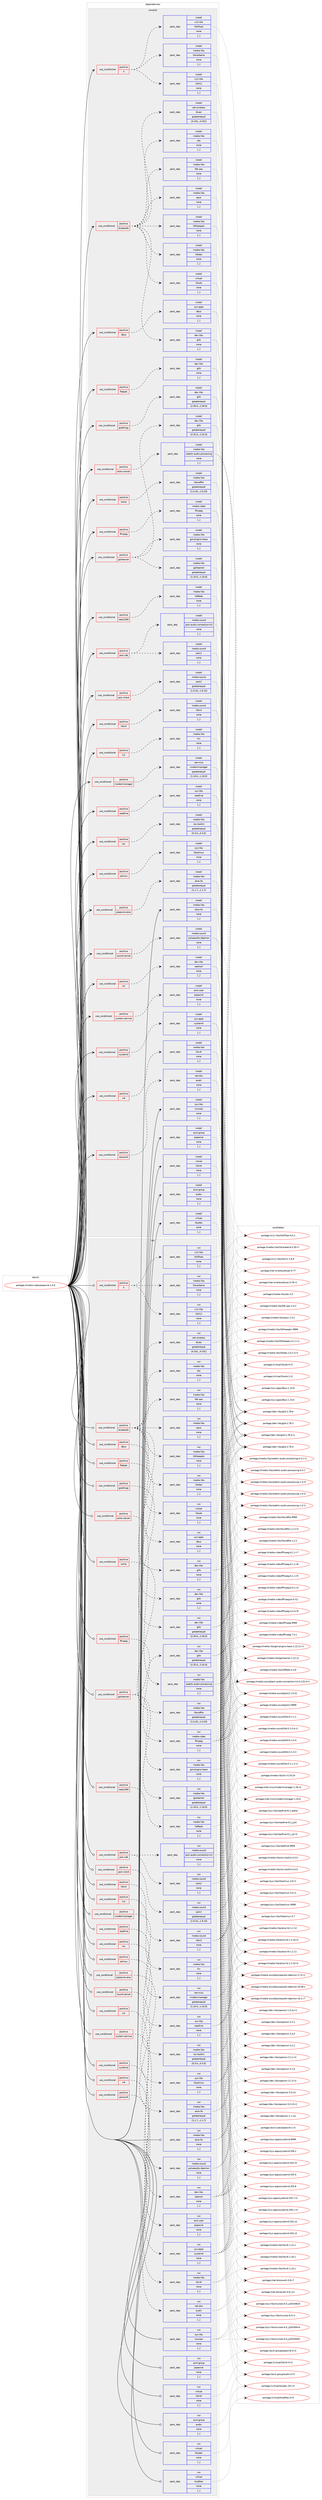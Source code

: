 digraph prolog {

# *************
# Graph options
# *************

newrank=true;
concentrate=true;
compound=true;
graph [rankdir=LR,fontname=Helvetica,fontsize=10,ranksep=1.5];#, ranksep=2.5, nodesep=0.2];
edge  [arrowhead=vee];
node  [fontname=Helvetica,fontsize=10];

# **********
# The ebuild
# **********

subgraph cluster_leftcol {
color=gray;
rank=same;
label=<<i>ebuild</i>>;
id [label="portage://media-video/pipewire-1.0.6", color=red, width=4, href="../media-video/pipewire-1.0.6.svg"];
}

# ****************
# The dependencies
# ****************

subgraph cluster_midcol {
color=gray;
label=<<i>dependencies</i>>;
subgraph cluster_compile {
fillcolor="#eeeeee";
style=filled;
label=<<i>compile</i>>;
subgraph cond84954 {
dependency330656 [label=<<TABLE BORDER="0" CELLBORDER="1" CELLSPACING="0" CELLPADDING="4"><TR><TD ROWSPAN="3" CELLPADDING="10">use_conditional</TD></TR><TR><TD>positive</TD></TR><TR><TD>X</TD></TR></TABLE>>, shape=none, color=red];
subgraph pack243163 {
dependency330657 [label=<<TABLE BORDER="0" CELLBORDER="1" CELLSPACING="0" CELLPADDING="4" WIDTH="220"><TR><TD ROWSPAN="6" CELLPADDING="30">pack_dep</TD></TR><TR><TD WIDTH="110">install</TD></TR><TR><TD>media-libs</TD></TR><TR><TD>libcanberra</TD></TR><TR><TD>none</TD></TR><TR><TD>[,,]</TD></TR></TABLE>>, shape=none, color=blue];
}
dependency330656:e -> dependency330657:w [weight=20,style="dashed",arrowhead="vee"];
subgraph pack243164 {
dependency330658 [label=<<TABLE BORDER="0" CELLBORDER="1" CELLSPACING="0" CELLPADDING="4" WIDTH="220"><TR><TD ROWSPAN="6" CELLPADDING="30">pack_dep</TD></TR><TR><TD WIDTH="110">install</TD></TR><TR><TD>x11-libs</TD></TR><TR><TD>libX11</TD></TR><TR><TD>none</TD></TR><TR><TD>[,,]</TD></TR></TABLE>>, shape=none, color=blue];
}
dependency330656:e -> dependency330658:w [weight=20,style="dashed",arrowhead="vee"];
subgraph pack243165 {
dependency330659 [label=<<TABLE BORDER="0" CELLBORDER="1" CELLSPACING="0" CELLPADDING="4" WIDTH="220"><TR><TD ROWSPAN="6" CELLPADDING="30">pack_dep</TD></TR><TR><TD WIDTH="110">install</TD></TR><TR><TD>x11-libs</TD></TR><TR><TD>libXfixes</TD></TR><TR><TD>none</TD></TR><TR><TD>[,,]</TD></TR></TABLE>>, shape=none, color=blue];
}
dependency330656:e -> dependency330659:w [weight=20,style="dashed",arrowhead="vee"];
}
id:e -> dependency330656:w [weight=20,style="solid",arrowhead="vee"];
subgraph cond84955 {
dependency330660 [label=<<TABLE BORDER="0" CELLBORDER="1" CELLSPACING="0" CELLPADDING="4"><TR><TD ROWSPAN="3" CELLPADDING="10">use_conditional</TD></TR><TR><TD>positive</TD></TR><TR><TD>bluetooth</TD></TR></TABLE>>, shape=none, color=red];
subgraph pack243166 {
dependency330661 [label=<<TABLE BORDER="0" CELLBORDER="1" CELLSPACING="0" CELLPADDING="4" WIDTH="220"><TR><TD ROWSPAN="6" CELLPADDING="30">pack_dep</TD></TR><TR><TD WIDTH="110">install</TD></TR><TR><TD>dev-libs</TD></TR><TR><TD>glib</TD></TR><TR><TD>none</TD></TR><TR><TD>[,,]</TD></TR></TABLE>>, shape=none, color=blue];
}
dependency330660:e -> dependency330661:w [weight=20,style="dashed",arrowhead="vee"];
subgraph pack243167 {
dependency330662 [label=<<TABLE BORDER="0" CELLBORDER="1" CELLSPACING="0" CELLPADDING="4" WIDTH="220"><TR><TD ROWSPAN="6" CELLPADDING="30">pack_dep</TD></TR><TR><TD WIDTH="110">install</TD></TR><TR><TD>media-libs</TD></TR><TR><TD>fdk-aac</TD></TR><TR><TD>none</TD></TR><TR><TD>[,,]</TD></TR></TABLE>>, shape=none, color=blue];
}
dependency330660:e -> dependency330662:w [weight=20,style="dashed",arrowhead="vee"];
subgraph pack243168 {
dependency330663 [label=<<TABLE BORDER="0" CELLBORDER="1" CELLSPACING="0" CELLPADDING="4" WIDTH="220"><TR><TD ROWSPAN="6" CELLPADDING="30">pack_dep</TD></TR><TR><TD WIDTH="110">install</TD></TR><TR><TD>media-libs</TD></TR><TR><TD>libldac</TD></TR><TR><TD>none</TD></TR><TR><TD>[,,]</TD></TR></TABLE>>, shape=none, color=blue];
}
dependency330660:e -> dependency330663:w [weight=20,style="dashed",arrowhead="vee"];
subgraph pack243169 {
dependency330664 [label=<<TABLE BORDER="0" CELLBORDER="1" CELLSPACING="0" CELLPADDING="4" WIDTH="220"><TR><TD ROWSPAN="6" CELLPADDING="30">pack_dep</TD></TR><TR><TD WIDTH="110">install</TD></TR><TR><TD>media-libs</TD></TR><TR><TD>libfreeaptx</TD></TR><TR><TD>none</TD></TR><TR><TD>[,,]</TD></TR></TABLE>>, shape=none, color=blue];
}
dependency330660:e -> dependency330664:w [weight=20,style="dashed",arrowhead="vee"];
subgraph pack243170 {
dependency330665 [label=<<TABLE BORDER="0" CELLBORDER="1" CELLSPACING="0" CELLPADDING="4" WIDTH="220"><TR><TD ROWSPAN="6" CELLPADDING="30">pack_dep</TD></TR><TR><TD WIDTH="110">install</TD></TR><TR><TD>media-libs</TD></TR><TR><TD>opus</TD></TR><TR><TD>none</TD></TR><TR><TD>[,,]</TD></TR></TABLE>>, shape=none, color=blue];
}
dependency330660:e -> dependency330665:w [weight=20,style="dashed",arrowhead="vee"];
subgraph pack243171 {
dependency330666 [label=<<TABLE BORDER="0" CELLBORDER="1" CELLSPACING="0" CELLPADDING="4" WIDTH="220"><TR><TD ROWSPAN="6" CELLPADDING="30">pack_dep</TD></TR><TR><TD WIDTH="110">install</TD></TR><TR><TD>media-libs</TD></TR><TR><TD>sbc</TD></TR><TR><TD>none</TD></TR><TR><TD>[,,]</TD></TR></TABLE>>, shape=none, color=blue];
}
dependency330660:e -> dependency330666:w [weight=20,style="dashed",arrowhead="vee"];
subgraph pack243172 {
dependency330667 [label=<<TABLE BORDER="0" CELLBORDER="1" CELLSPACING="0" CELLPADDING="4" WIDTH="220"><TR><TD ROWSPAN="6" CELLPADDING="30">pack_dep</TD></TR><TR><TD WIDTH="110">install</TD></TR><TR><TD>net-wireless</TD></TR><TR><TD>bluez</TD></TR><TR><TD>greaterequal</TD></TR><TR><TD>[4.101,,,4.101]</TD></TR></TABLE>>, shape=none, color=blue];
}
dependency330660:e -> dependency330667:w [weight=20,style="dashed",arrowhead="vee"];
subgraph pack243173 {
dependency330668 [label=<<TABLE BORDER="0" CELLBORDER="1" CELLSPACING="0" CELLPADDING="4" WIDTH="220"><TR><TD ROWSPAN="6" CELLPADDING="30">pack_dep</TD></TR><TR><TD WIDTH="110">install</TD></TR><TR><TD>virtual</TD></TR><TR><TD>libusb</TD></TR><TR><TD>none</TD></TR><TR><TD>[,,]</TD></TR></TABLE>>, shape=none, color=blue];
}
dependency330660:e -> dependency330668:w [weight=20,style="dashed",arrowhead="vee"];
}
id:e -> dependency330660:w [weight=20,style="solid",arrowhead="vee"];
subgraph cond84956 {
dependency330669 [label=<<TABLE BORDER="0" CELLBORDER="1" CELLSPACING="0" CELLPADDING="4"><TR><TD ROWSPAN="3" CELLPADDING="10">use_conditional</TD></TR><TR><TD>positive</TD></TR><TR><TD>dbus</TD></TR></TABLE>>, shape=none, color=red];
subgraph pack243174 {
dependency330670 [label=<<TABLE BORDER="0" CELLBORDER="1" CELLSPACING="0" CELLPADDING="4" WIDTH="220"><TR><TD ROWSPAN="6" CELLPADDING="30">pack_dep</TD></TR><TR><TD WIDTH="110">install</TD></TR><TR><TD>sys-apps</TD></TR><TR><TD>dbus</TD></TR><TR><TD>none</TD></TR><TR><TD>[,,]</TD></TR></TABLE>>, shape=none, color=blue];
}
dependency330669:e -> dependency330670:w [weight=20,style="dashed",arrowhead="vee"];
}
id:e -> dependency330669:w [weight=20,style="solid",arrowhead="vee"];
subgraph cond84957 {
dependency330671 [label=<<TABLE BORDER="0" CELLBORDER="1" CELLSPACING="0" CELLPADDING="4"><TR><TD ROWSPAN="3" CELLPADDING="10">use_conditional</TD></TR><TR><TD>positive</TD></TR><TR><TD>echo-cancel</TD></TR></TABLE>>, shape=none, color=red];
subgraph pack243175 {
dependency330672 [label=<<TABLE BORDER="0" CELLBORDER="1" CELLSPACING="0" CELLPADDING="4" WIDTH="220"><TR><TD ROWSPAN="6" CELLPADDING="30">pack_dep</TD></TR><TR><TD WIDTH="110">install</TD></TR><TR><TD>media-libs</TD></TR><TR><TD>webrtc-audio-processing</TD></TR><TR><TD>none</TD></TR><TR><TD>[,,]</TD></TR></TABLE>>, shape=none, color=blue];
}
dependency330671:e -> dependency330672:w [weight=20,style="dashed",arrowhead="vee"];
}
id:e -> dependency330671:w [weight=20,style="solid",arrowhead="vee"];
subgraph cond84958 {
dependency330673 [label=<<TABLE BORDER="0" CELLBORDER="1" CELLSPACING="0" CELLPADDING="4"><TR><TD ROWSPAN="3" CELLPADDING="10">use_conditional</TD></TR><TR><TD>positive</TD></TR><TR><TD>extra</TD></TR></TABLE>>, shape=none, color=red];
subgraph pack243176 {
dependency330674 [label=<<TABLE BORDER="0" CELLBORDER="1" CELLSPACING="0" CELLPADDING="4" WIDTH="220"><TR><TD ROWSPAN="6" CELLPADDING="30">pack_dep</TD></TR><TR><TD WIDTH="110">install</TD></TR><TR><TD>media-libs</TD></TR><TR><TD>libsndfile</TD></TR><TR><TD>greaterequal</TD></TR><TR><TD>[1.0.20,,,1.0.20]</TD></TR></TABLE>>, shape=none, color=blue];
}
dependency330673:e -> dependency330674:w [weight=20,style="dashed",arrowhead="vee"];
}
id:e -> dependency330673:w [weight=20,style="solid",arrowhead="vee"];
subgraph cond84959 {
dependency330675 [label=<<TABLE BORDER="0" CELLBORDER="1" CELLSPACING="0" CELLPADDING="4"><TR><TD ROWSPAN="3" CELLPADDING="10">use_conditional</TD></TR><TR><TD>positive</TD></TR><TR><TD>ffmpeg</TD></TR></TABLE>>, shape=none, color=red];
subgraph pack243177 {
dependency330676 [label=<<TABLE BORDER="0" CELLBORDER="1" CELLSPACING="0" CELLPADDING="4" WIDTH="220"><TR><TD ROWSPAN="6" CELLPADDING="30">pack_dep</TD></TR><TR><TD WIDTH="110">install</TD></TR><TR><TD>media-video</TD></TR><TR><TD>ffmpeg</TD></TR><TR><TD>none</TD></TR><TR><TD>[,,]</TD></TR></TABLE>>, shape=none, color=blue];
}
dependency330675:e -> dependency330676:w [weight=20,style="dashed",arrowhead="vee"];
}
id:e -> dependency330675:w [weight=20,style="solid",arrowhead="vee"];
subgraph cond84960 {
dependency330677 [label=<<TABLE BORDER="0" CELLBORDER="1" CELLSPACING="0" CELLPADDING="4"><TR><TD ROWSPAN="3" CELLPADDING="10">use_conditional</TD></TR><TR><TD>positive</TD></TR><TR><TD>flatpak</TD></TR></TABLE>>, shape=none, color=red];
subgraph pack243178 {
dependency330678 [label=<<TABLE BORDER="0" CELLBORDER="1" CELLSPACING="0" CELLPADDING="4" WIDTH="220"><TR><TD ROWSPAN="6" CELLPADDING="30">pack_dep</TD></TR><TR><TD WIDTH="110">install</TD></TR><TR><TD>dev-libs</TD></TR><TR><TD>glib</TD></TR><TR><TD>none</TD></TR><TR><TD>[,,]</TD></TR></TABLE>>, shape=none, color=blue];
}
dependency330677:e -> dependency330678:w [weight=20,style="dashed",arrowhead="vee"];
}
id:e -> dependency330677:w [weight=20,style="solid",arrowhead="vee"];
subgraph cond84961 {
dependency330679 [label=<<TABLE BORDER="0" CELLBORDER="1" CELLSPACING="0" CELLPADDING="4"><TR><TD ROWSPAN="3" CELLPADDING="10">use_conditional</TD></TR><TR><TD>positive</TD></TR><TR><TD>gsettings</TD></TR></TABLE>>, shape=none, color=red];
subgraph pack243179 {
dependency330680 [label=<<TABLE BORDER="0" CELLBORDER="1" CELLSPACING="0" CELLPADDING="4" WIDTH="220"><TR><TD ROWSPAN="6" CELLPADDING="30">pack_dep</TD></TR><TR><TD WIDTH="110">install</TD></TR><TR><TD>dev-libs</TD></TR><TR><TD>glib</TD></TR><TR><TD>greaterequal</TD></TR><TR><TD>[2.26.0,,,2.26.0]</TD></TR></TABLE>>, shape=none, color=blue];
}
dependency330679:e -> dependency330680:w [weight=20,style="dashed",arrowhead="vee"];
}
id:e -> dependency330679:w [weight=20,style="solid",arrowhead="vee"];
subgraph cond84962 {
dependency330681 [label=<<TABLE BORDER="0" CELLBORDER="1" CELLSPACING="0" CELLPADDING="4"><TR><TD ROWSPAN="3" CELLPADDING="10">use_conditional</TD></TR><TR><TD>positive</TD></TR><TR><TD>gstreamer</TD></TR></TABLE>>, shape=none, color=red];
subgraph pack243180 {
dependency330682 [label=<<TABLE BORDER="0" CELLBORDER="1" CELLSPACING="0" CELLPADDING="4" WIDTH="220"><TR><TD ROWSPAN="6" CELLPADDING="30">pack_dep</TD></TR><TR><TD WIDTH="110">install</TD></TR><TR><TD>dev-libs</TD></TR><TR><TD>glib</TD></TR><TR><TD>greaterequal</TD></TR><TR><TD>[2.32.0,,,2.32.0]</TD></TR></TABLE>>, shape=none, color=blue];
}
dependency330681:e -> dependency330682:w [weight=20,style="dashed",arrowhead="vee"];
subgraph pack243181 {
dependency330683 [label=<<TABLE BORDER="0" CELLBORDER="1" CELLSPACING="0" CELLPADDING="4" WIDTH="220"><TR><TD ROWSPAN="6" CELLPADDING="30">pack_dep</TD></TR><TR><TD WIDTH="110">install</TD></TR><TR><TD>media-libs</TD></TR><TR><TD>gstreamer</TD></TR><TR><TD>greaterequal</TD></TR><TR><TD>[1.10.0,,,1.10.0]</TD></TR></TABLE>>, shape=none, color=blue];
}
dependency330681:e -> dependency330683:w [weight=20,style="dashed",arrowhead="vee"];
subgraph pack243182 {
dependency330684 [label=<<TABLE BORDER="0" CELLBORDER="1" CELLSPACING="0" CELLPADDING="4" WIDTH="220"><TR><TD ROWSPAN="6" CELLPADDING="30">pack_dep</TD></TR><TR><TD WIDTH="110">install</TD></TR><TR><TD>media-libs</TD></TR><TR><TD>gst-plugins-base</TD></TR><TR><TD>none</TD></TR><TR><TD>[,,]</TD></TR></TABLE>>, shape=none, color=blue];
}
dependency330681:e -> dependency330684:w [weight=20,style="dashed",arrowhead="vee"];
}
id:e -> dependency330681:w [weight=20,style="solid",arrowhead="vee"];
subgraph cond84963 {
dependency330685 [label=<<TABLE BORDER="0" CELLBORDER="1" CELLSPACING="0" CELLPADDING="4"><TR><TD ROWSPAN="3" CELLPADDING="10">use_conditional</TD></TR><TR><TD>positive</TD></TR><TR><TD>ieee1394</TD></TR></TABLE>>, shape=none, color=red];
subgraph pack243183 {
dependency330686 [label=<<TABLE BORDER="0" CELLBORDER="1" CELLSPACING="0" CELLPADDING="4" WIDTH="220"><TR><TD ROWSPAN="6" CELLPADDING="30">pack_dep</TD></TR><TR><TD WIDTH="110">install</TD></TR><TR><TD>media-libs</TD></TR><TR><TD>libffado</TD></TR><TR><TD>none</TD></TR><TR><TD>[,,]</TD></TR></TABLE>>, shape=none, color=blue];
}
dependency330685:e -> dependency330686:w [weight=20,style="dashed",arrowhead="vee"];
}
id:e -> dependency330685:w [weight=20,style="solid",arrowhead="vee"];
subgraph cond84964 {
dependency330687 [label=<<TABLE BORDER="0" CELLBORDER="1" CELLSPACING="0" CELLPADDING="4"><TR><TD ROWSPAN="3" CELLPADDING="10">use_conditional</TD></TR><TR><TD>positive</TD></TR><TR><TD>jack-client</TD></TR></TABLE>>, shape=none, color=red];
subgraph pack243184 {
dependency330688 [label=<<TABLE BORDER="0" CELLBORDER="1" CELLSPACING="0" CELLPADDING="4" WIDTH="220"><TR><TD ROWSPAN="6" CELLPADDING="30">pack_dep</TD></TR><TR><TD WIDTH="110">install</TD></TR><TR><TD>media-sound</TD></TR><TR><TD>jack2</TD></TR><TR><TD>greaterequal</TD></TR><TR><TD>[1.9.10,,,1.9.10]</TD></TR></TABLE>>, shape=none, color=blue];
}
dependency330687:e -> dependency330688:w [weight=20,style="dashed",arrowhead="vee"];
}
id:e -> dependency330687:w [weight=20,style="solid",arrowhead="vee"];
subgraph cond84965 {
dependency330689 [label=<<TABLE BORDER="0" CELLBORDER="1" CELLSPACING="0" CELLPADDING="4"><TR><TD ROWSPAN="3" CELLPADDING="10">use_conditional</TD></TR><TR><TD>positive</TD></TR><TR><TD>jack-sdk</TD></TR></TABLE>>, shape=none, color=red];
subgraph pack243185 {
dependency330690 [label=<<TABLE BORDER="0" CELLBORDER="1" CELLSPACING="0" CELLPADDING="4" WIDTH="220"><TR><TD ROWSPAN="6" CELLPADDING="30">pack_dep</TD></TR><TR><TD WIDTH="110">install</TD></TR><TR><TD>media-sound</TD></TR><TR><TD>jack-audio-connection-kit</TD></TR><TR><TD>none</TD></TR><TR><TD>[,,]</TD></TR></TABLE>>, shape=none, color=blue];
}
dependency330689:e -> dependency330690:w [weight=20,style="dashed",arrowhead="vee"];
subgraph pack243186 {
dependency330691 [label=<<TABLE BORDER="0" CELLBORDER="1" CELLSPACING="0" CELLPADDING="4" WIDTH="220"><TR><TD ROWSPAN="6" CELLPADDING="30">pack_dep</TD></TR><TR><TD WIDTH="110">install</TD></TR><TR><TD>media-sound</TD></TR><TR><TD>jack2</TD></TR><TR><TD>none</TD></TR><TR><TD>[,,]</TD></TR></TABLE>>, shape=none, color=blue];
}
dependency330689:e -> dependency330691:w [weight=20,style="dashed",arrowhead="vee"];
}
id:e -> dependency330689:w [weight=20,style="solid",arrowhead="vee"];
subgraph cond84966 {
dependency330692 [label=<<TABLE BORDER="0" CELLBORDER="1" CELLSPACING="0" CELLPADDING="4"><TR><TD ROWSPAN="3" CELLPADDING="10">use_conditional</TD></TR><TR><TD>positive</TD></TR><TR><TD>liblc3</TD></TR></TABLE>>, shape=none, color=red];
subgraph pack243187 {
dependency330693 [label=<<TABLE BORDER="0" CELLBORDER="1" CELLSPACING="0" CELLPADDING="4" WIDTH="220"><TR><TD ROWSPAN="6" CELLPADDING="30">pack_dep</TD></TR><TR><TD WIDTH="110">install</TD></TR><TR><TD>media-sound</TD></TR><TR><TD>liblc3</TD></TR><TR><TD>none</TD></TR><TR><TD>[,,]</TD></TR></TABLE>>, shape=none, color=blue];
}
dependency330692:e -> dependency330693:w [weight=20,style="dashed",arrowhead="vee"];
}
id:e -> dependency330692:w [weight=20,style="solid",arrowhead="vee"];
subgraph cond84967 {
dependency330694 [label=<<TABLE BORDER="0" CELLBORDER="1" CELLSPACING="0" CELLPADDING="4"><TR><TD ROWSPAN="3" CELLPADDING="10">use_conditional</TD></TR><TR><TD>positive</TD></TR><TR><TD>lv2</TD></TR></TABLE>>, shape=none, color=red];
subgraph pack243188 {
dependency330695 [label=<<TABLE BORDER="0" CELLBORDER="1" CELLSPACING="0" CELLPADDING="4" WIDTH="220"><TR><TD ROWSPAN="6" CELLPADDING="30">pack_dep</TD></TR><TR><TD WIDTH="110">install</TD></TR><TR><TD>media-libs</TD></TR><TR><TD>lilv</TD></TR><TR><TD>none</TD></TR><TR><TD>[,,]</TD></TR></TABLE>>, shape=none, color=blue];
}
dependency330694:e -> dependency330695:w [weight=20,style="dashed",arrowhead="vee"];
}
id:e -> dependency330694:w [weight=20,style="solid",arrowhead="vee"];
subgraph cond84968 {
dependency330696 [label=<<TABLE BORDER="0" CELLBORDER="1" CELLSPACING="0" CELLPADDING="4"><TR><TD ROWSPAN="3" CELLPADDING="10">use_conditional</TD></TR><TR><TD>positive</TD></TR><TR><TD>modemmanager</TD></TR></TABLE>>, shape=none, color=red];
subgraph pack243189 {
dependency330697 [label=<<TABLE BORDER="0" CELLBORDER="1" CELLSPACING="0" CELLPADDING="4" WIDTH="220"><TR><TD ROWSPAN="6" CELLPADDING="30">pack_dep</TD></TR><TR><TD WIDTH="110">install</TD></TR><TR><TD>net-misc</TD></TR><TR><TD>modemmanager</TD></TR><TR><TD>greaterequal</TD></TR><TR><TD>[1.10.0,,,1.10.0]</TD></TR></TABLE>>, shape=none, color=blue];
}
dependency330696:e -> dependency330697:w [weight=20,style="dashed",arrowhead="vee"];
}
id:e -> dependency330696:w [weight=20,style="solid",arrowhead="vee"];
subgraph cond84969 {
dependency330698 [label=<<TABLE BORDER="0" CELLBORDER="1" CELLSPACING="0" CELLPADDING="4"><TR><TD ROWSPAN="3" CELLPADDING="10">use_conditional</TD></TR><TR><TD>positive</TD></TR><TR><TD>pipewire-alsa</TD></TR></TABLE>>, shape=none, color=red];
subgraph pack243190 {
dependency330699 [label=<<TABLE BORDER="0" CELLBORDER="1" CELLSPACING="0" CELLPADDING="4" WIDTH="220"><TR><TD ROWSPAN="6" CELLPADDING="30">pack_dep</TD></TR><TR><TD WIDTH="110">install</TD></TR><TR><TD>media-libs</TD></TR><TR><TD>alsa-lib</TD></TR><TR><TD>greaterequal</TD></TR><TR><TD>[1.1.7,,,1.1.7]</TD></TR></TABLE>>, shape=none, color=blue];
}
dependency330698:e -> dependency330699:w [weight=20,style="dashed",arrowhead="vee"];
}
id:e -> dependency330698:w [weight=20,style="solid",arrowhead="vee"];
subgraph cond84970 {
dependency330700 [label=<<TABLE BORDER="0" CELLBORDER="1" CELLSPACING="0" CELLPADDING="4"><TR><TD ROWSPAN="3" CELLPADDING="10">use_conditional</TD></TR><TR><TD>positive</TD></TR><TR><TD>readline</TD></TR></TABLE>>, shape=none, color=red];
subgraph pack243191 {
dependency330701 [label=<<TABLE BORDER="0" CELLBORDER="1" CELLSPACING="0" CELLPADDING="4" WIDTH="220"><TR><TD ROWSPAN="6" CELLPADDING="30">pack_dep</TD></TR><TR><TD WIDTH="110">install</TD></TR><TR><TD>sys-libs</TD></TR><TR><TD>readline</TD></TR><TR><TD>none</TD></TR><TR><TD>[,,]</TD></TR></TABLE>>, shape=none, color=blue];
}
dependency330700:e -> dependency330701:w [weight=20,style="dashed",arrowhead="vee"];
}
id:e -> dependency330700:w [weight=20,style="solid",arrowhead="vee"];
subgraph cond84971 {
dependency330702 [label=<<TABLE BORDER="0" CELLBORDER="1" CELLSPACING="0" CELLPADDING="4"><TR><TD ROWSPAN="3" CELLPADDING="10">use_conditional</TD></TR><TR><TD>positive</TD></TR><TR><TD>roc</TD></TR></TABLE>>, shape=none, color=red];
subgraph pack243192 {
dependency330703 [label=<<TABLE BORDER="0" CELLBORDER="1" CELLSPACING="0" CELLPADDING="4" WIDTH="220"><TR><TD ROWSPAN="6" CELLPADDING="30">pack_dep</TD></TR><TR><TD WIDTH="110">install</TD></TR><TR><TD>media-libs</TD></TR><TR><TD>roc-toolkit</TD></TR><TR><TD>greaterequal</TD></TR><TR><TD>[0.3.0,,,0.3.0]</TD></TR></TABLE>>, shape=none, color=blue];
}
dependency330702:e -> dependency330703:w [weight=20,style="dashed",arrowhead="vee"];
}
id:e -> dependency330702:w [weight=20,style="solid",arrowhead="vee"];
subgraph cond84972 {
dependency330704 [label=<<TABLE BORDER="0" CELLBORDER="1" CELLSPACING="0" CELLPADDING="4"><TR><TD ROWSPAN="3" CELLPADDING="10">use_conditional</TD></TR><TR><TD>positive</TD></TR><TR><TD>selinux</TD></TR></TABLE>>, shape=none, color=red];
subgraph pack243193 {
dependency330705 [label=<<TABLE BORDER="0" CELLBORDER="1" CELLSPACING="0" CELLPADDING="4" WIDTH="220"><TR><TD ROWSPAN="6" CELLPADDING="30">pack_dep</TD></TR><TR><TD WIDTH="110">install</TD></TR><TR><TD>sys-libs</TD></TR><TR><TD>libselinux</TD></TR><TR><TD>none</TD></TR><TR><TD>[,,]</TD></TR></TABLE>>, shape=none, color=blue];
}
dependency330704:e -> dependency330705:w [weight=20,style="dashed",arrowhead="vee"];
}
id:e -> dependency330704:w [weight=20,style="solid",arrowhead="vee"];
subgraph cond84973 {
dependency330706 [label=<<TABLE BORDER="0" CELLBORDER="1" CELLSPACING="0" CELLPADDING="4"><TR><TD ROWSPAN="3" CELLPADDING="10">use_conditional</TD></TR><TR><TD>positive</TD></TR><TR><TD>sound-server</TD></TR></TABLE>>, shape=none, color=red];
subgraph pack243194 {
dependency330707 [label=<<TABLE BORDER="0" CELLBORDER="1" CELLSPACING="0" CELLPADDING="4" WIDTH="220"><TR><TD ROWSPAN="6" CELLPADDING="30">pack_dep</TD></TR><TR><TD WIDTH="110">install</TD></TR><TR><TD>media-sound</TD></TR><TR><TD>pulseaudio-daemon</TD></TR><TR><TD>none</TD></TR><TR><TD>[,,]</TD></TR></TABLE>>, shape=none, color=blue];
}
dependency330706:e -> dependency330707:w [weight=20,style="dashed",arrowhead="vee"];
}
id:e -> dependency330706:w [weight=20,style="solid",arrowhead="vee"];
subgraph cond84974 {
dependency330708 [label=<<TABLE BORDER="0" CELLBORDER="1" CELLSPACING="0" CELLPADDING="4"><TR><TD ROWSPAN="3" CELLPADDING="10">use_conditional</TD></TR><TR><TD>positive</TD></TR><TR><TD>ssl</TD></TR></TABLE>>, shape=none, color=red];
subgraph pack243195 {
dependency330709 [label=<<TABLE BORDER="0" CELLBORDER="1" CELLSPACING="0" CELLPADDING="4" WIDTH="220"><TR><TD ROWSPAN="6" CELLPADDING="30">pack_dep</TD></TR><TR><TD WIDTH="110">install</TD></TR><TR><TD>dev-libs</TD></TR><TR><TD>openssl</TD></TR><TR><TD>none</TD></TR><TR><TD>[,,]</TD></TR></TABLE>>, shape=none, color=blue];
}
dependency330708:e -> dependency330709:w [weight=20,style="dashed",arrowhead="vee"];
}
id:e -> dependency330708:w [weight=20,style="solid",arrowhead="vee"];
subgraph cond84975 {
dependency330710 [label=<<TABLE BORDER="0" CELLBORDER="1" CELLSPACING="0" CELLPADDING="4"><TR><TD ROWSPAN="3" CELLPADDING="10">use_conditional</TD></TR><TR><TD>positive</TD></TR><TR><TD>system-service</TD></TR></TABLE>>, shape=none, color=red];
subgraph pack243196 {
dependency330711 [label=<<TABLE BORDER="0" CELLBORDER="1" CELLSPACING="0" CELLPADDING="4" WIDTH="220"><TR><TD ROWSPAN="6" CELLPADDING="30">pack_dep</TD></TR><TR><TD WIDTH="110">install</TD></TR><TR><TD>acct-user</TD></TR><TR><TD>pipewire</TD></TR><TR><TD>none</TD></TR><TR><TD>[,,]</TD></TR></TABLE>>, shape=none, color=blue];
}
dependency330710:e -> dependency330711:w [weight=20,style="dashed",arrowhead="vee"];
}
id:e -> dependency330710:w [weight=20,style="solid",arrowhead="vee"];
subgraph cond84976 {
dependency330712 [label=<<TABLE BORDER="0" CELLBORDER="1" CELLSPACING="0" CELLPADDING="4"><TR><TD ROWSPAN="3" CELLPADDING="10">use_conditional</TD></TR><TR><TD>positive</TD></TR><TR><TD>systemd</TD></TR></TABLE>>, shape=none, color=red];
subgraph pack243197 {
dependency330713 [label=<<TABLE BORDER="0" CELLBORDER="1" CELLSPACING="0" CELLPADDING="4" WIDTH="220"><TR><TD ROWSPAN="6" CELLPADDING="30">pack_dep</TD></TR><TR><TD WIDTH="110">install</TD></TR><TR><TD>sys-apps</TD></TR><TR><TD>systemd</TD></TR><TR><TD>none</TD></TR><TR><TD>[,,]</TD></TR></TABLE>>, shape=none, color=blue];
}
dependency330712:e -> dependency330713:w [weight=20,style="dashed",arrowhead="vee"];
}
id:e -> dependency330712:w [weight=20,style="solid",arrowhead="vee"];
subgraph cond84977 {
dependency330714 [label=<<TABLE BORDER="0" CELLBORDER="1" CELLSPACING="0" CELLPADDING="4"><TR><TD ROWSPAN="3" CELLPADDING="10">use_conditional</TD></TR><TR><TD>positive</TD></TR><TR><TD>v4l</TD></TR></TABLE>>, shape=none, color=red];
subgraph pack243198 {
dependency330715 [label=<<TABLE BORDER="0" CELLBORDER="1" CELLSPACING="0" CELLPADDING="4" WIDTH="220"><TR><TD ROWSPAN="6" CELLPADDING="30">pack_dep</TD></TR><TR><TD WIDTH="110">install</TD></TR><TR><TD>media-libs</TD></TR><TR><TD>libv4l</TD></TR><TR><TD>none</TD></TR><TR><TD>[,,]</TD></TR></TABLE>>, shape=none, color=blue];
}
dependency330714:e -> dependency330715:w [weight=20,style="dashed",arrowhead="vee"];
}
id:e -> dependency330714:w [weight=20,style="solid",arrowhead="vee"];
subgraph cond84978 {
dependency330716 [label=<<TABLE BORDER="0" CELLBORDER="1" CELLSPACING="0" CELLPADDING="4"><TR><TD ROWSPAN="3" CELLPADDING="10">use_conditional</TD></TR><TR><TD>positive</TD></TR><TR><TD>zeroconf</TD></TR></TABLE>>, shape=none, color=red];
subgraph pack243199 {
dependency330717 [label=<<TABLE BORDER="0" CELLBORDER="1" CELLSPACING="0" CELLPADDING="4" WIDTH="220"><TR><TD ROWSPAN="6" CELLPADDING="30">pack_dep</TD></TR><TR><TD WIDTH="110">install</TD></TR><TR><TD>net-dns</TD></TR><TR><TD>avahi</TD></TR><TR><TD>none</TD></TR><TR><TD>[,,]</TD></TR></TABLE>>, shape=none, color=blue];
}
dependency330716:e -> dependency330717:w [weight=20,style="dashed",arrowhead="vee"];
}
id:e -> dependency330716:w [weight=20,style="solid",arrowhead="vee"];
subgraph pack243200 {
dependency330718 [label=<<TABLE BORDER="0" CELLBORDER="1" CELLSPACING="0" CELLPADDING="4" WIDTH="220"><TR><TD ROWSPAN="6" CELLPADDING="30">pack_dep</TD></TR><TR><TD WIDTH="110">install</TD></TR><TR><TD>acct-group</TD></TR><TR><TD>audio</TD></TR><TR><TD>none</TD></TR><TR><TD>[,,]</TD></TR></TABLE>>, shape=none, color=blue];
}
id:e -> dependency330718:w [weight=20,style="solid",arrowhead="vee"];
subgraph pack243201 {
dependency330719 [label=<<TABLE BORDER="0" CELLBORDER="1" CELLSPACING="0" CELLPADDING="4" WIDTH="220"><TR><TD ROWSPAN="6" CELLPADDING="30">pack_dep</TD></TR><TR><TD WIDTH="110">install</TD></TR><TR><TD>acct-group</TD></TR><TR><TD>pipewire</TD></TR><TR><TD>none</TD></TR><TR><TD>[,,]</TD></TR></TABLE>>, shape=none, color=blue];
}
id:e -> dependency330719:w [weight=20,style="solid",arrowhead="vee"];
subgraph pack243202 {
dependency330720 [label=<<TABLE BORDER="0" CELLBORDER="1" CELLSPACING="0" CELLPADDING="4" WIDTH="220"><TR><TD ROWSPAN="6" CELLPADDING="30">pack_dep</TD></TR><TR><TD WIDTH="110">install</TD></TR><TR><TD>media-libs</TD></TR><TR><TD>alsa-lib</TD></TR><TR><TD>none</TD></TR><TR><TD>[,,]</TD></TR></TABLE>>, shape=none, color=blue];
}
id:e -> dependency330720:w [weight=20,style="solid",arrowhead="vee"];
subgraph pack243203 {
dependency330721 [label=<<TABLE BORDER="0" CELLBORDER="1" CELLSPACING="0" CELLPADDING="4" WIDTH="220"><TR><TD ROWSPAN="6" CELLPADDING="30">pack_dep</TD></TR><TR><TD WIDTH="110">install</TD></TR><TR><TD>sys-libs</TD></TR><TR><TD>ncurses</TD></TR><TR><TD>none</TD></TR><TR><TD>[,,]</TD></TR></TABLE>>, shape=none, color=blue];
}
id:e -> dependency330721:w [weight=20,style="solid",arrowhead="vee"];
subgraph pack243204 {
dependency330722 [label=<<TABLE BORDER="0" CELLBORDER="1" CELLSPACING="0" CELLPADDING="4" WIDTH="220"><TR><TD ROWSPAN="6" CELLPADDING="30">pack_dep</TD></TR><TR><TD WIDTH="110">install</TD></TR><TR><TD>virtual</TD></TR><TR><TD>libintl</TD></TR><TR><TD>none</TD></TR><TR><TD>[,,]</TD></TR></TABLE>>, shape=none, color=blue];
}
id:e -> dependency330722:w [weight=20,style="solid",arrowhead="vee"];
subgraph pack243205 {
dependency330723 [label=<<TABLE BORDER="0" CELLBORDER="1" CELLSPACING="0" CELLPADDING="4" WIDTH="220"><TR><TD ROWSPAN="6" CELLPADDING="30">pack_dep</TD></TR><TR><TD WIDTH="110">install</TD></TR><TR><TD>virtual</TD></TR><TR><TD>libudev</TD></TR><TR><TD>none</TD></TR><TR><TD>[,,]</TD></TR></TABLE>>, shape=none, color=blue];
}
id:e -> dependency330723:w [weight=20,style="solid",arrowhead="vee"];
}
subgraph cluster_compileandrun {
fillcolor="#eeeeee";
style=filled;
label=<<i>compile and run</i>>;
}
subgraph cluster_run {
fillcolor="#eeeeee";
style=filled;
label=<<i>run</i>>;
subgraph cond84979 {
dependency330724 [label=<<TABLE BORDER="0" CELLBORDER="1" CELLSPACING="0" CELLPADDING="4"><TR><TD ROWSPAN="3" CELLPADDING="10">use_conditional</TD></TR><TR><TD>positive</TD></TR><TR><TD>X</TD></TR></TABLE>>, shape=none, color=red];
subgraph pack243206 {
dependency330725 [label=<<TABLE BORDER="0" CELLBORDER="1" CELLSPACING="0" CELLPADDING="4" WIDTH="220"><TR><TD ROWSPAN="6" CELLPADDING="30">pack_dep</TD></TR><TR><TD WIDTH="110">run</TD></TR><TR><TD>media-libs</TD></TR><TR><TD>libcanberra</TD></TR><TR><TD>none</TD></TR><TR><TD>[,,]</TD></TR></TABLE>>, shape=none, color=blue];
}
dependency330724:e -> dependency330725:w [weight=20,style="dashed",arrowhead="vee"];
subgraph pack243207 {
dependency330726 [label=<<TABLE BORDER="0" CELLBORDER="1" CELLSPACING="0" CELLPADDING="4" WIDTH="220"><TR><TD ROWSPAN="6" CELLPADDING="30">pack_dep</TD></TR><TR><TD WIDTH="110">run</TD></TR><TR><TD>x11-libs</TD></TR><TR><TD>libX11</TD></TR><TR><TD>none</TD></TR><TR><TD>[,,]</TD></TR></TABLE>>, shape=none, color=blue];
}
dependency330724:e -> dependency330726:w [weight=20,style="dashed",arrowhead="vee"];
subgraph pack243208 {
dependency330727 [label=<<TABLE BORDER="0" CELLBORDER="1" CELLSPACING="0" CELLPADDING="4" WIDTH="220"><TR><TD ROWSPAN="6" CELLPADDING="30">pack_dep</TD></TR><TR><TD WIDTH="110">run</TD></TR><TR><TD>x11-libs</TD></TR><TR><TD>libXfixes</TD></TR><TR><TD>none</TD></TR><TR><TD>[,,]</TD></TR></TABLE>>, shape=none, color=blue];
}
dependency330724:e -> dependency330727:w [weight=20,style="dashed",arrowhead="vee"];
}
id:e -> dependency330724:w [weight=20,style="solid",arrowhead="odot"];
subgraph cond84980 {
dependency330728 [label=<<TABLE BORDER="0" CELLBORDER="1" CELLSPACING="0" CELLPADDING="4"><TR><TD ROWSPAN="3" CELLPADDING="10">use_conditional</TD></TR><TR><TD>positive</TD></TR><TR><TD>bluetooth</TD></TR></TABLE>>, shape=none, color=red];
subgraph pack243209 {
dependency330729 [label=<<TABLE BORDER="0" CELLBORDER="1" CELLSPACING="0" CELLPADDING="4" WIDTH="220"><TR><TD ROWSPAN="6" CELLPADDING="30">pack_dep</TD></TR><TR><TD WIDTH="110">run</TD></TR><TR><TD>dev-libs</TD></TR><TR><TD>glib</TD></TR><TR><TD>none</TD></TR><TR><TD>[,,]</TD></TR></TABLE>>, shape=none, color=blue];
}
dependency330728:e -> dependency330729:w [weight=20,style="dashed",arrowhead="vee"];
subgraph pack243210 {
dependency330730 [label=<<TABLE BORDER="0" CELLBORDER="1" CELLSPACING="0" CELLPADDING="4" WIDTH="220"><TR><TD ROWSPAN="6" CELLPADDING="30">pack_dep</TD></TR><TR><TD WIDTH="110">run</TD></TR><TR><TD>media-libs</TD></TR><TR><TD>fdk-aac</TD></TR><TR><TD>none</TD></TR><TR><TD>[,,]</TD></TR></TABLE>>, shape=none, color=blue];
}
dependency330728:e -> dependency330730:w [weight=20,style="dashed",arrowhead="vee"];
subgraph pack243211 {
dependency330731 [label=<<TABLE BORDER="0" CELLBORDER="1" CELLSPACING="0" CELLPADDING="4" WIDTH="220"><TR><TD ROWSPAN="6" CELLPADDING="30">pack_dep</TD></TR><TR><TD WIDTH="110">run</TD></TR><TR><TD>media-libs</TD></TR><TR><TD>libldac</TD></TR><TR><TD>none</TD></TR><TR><TD>[,,]</TD></TR></TABLE>>, shape=none, color=blue];
}
dependency330728:e -> dependency330731:w [weight=20,style="dashed",arrowhead="vee"];
subgraph pack243212 {
dependency330732 [label=<<TABLE BORDER="0" CELLBORDER="1" CELLSPACING="0" CELLPADDING="4" WIDTH="220"><TR><TD ROWSPAN="6" CELLPADDING="30">pack_dep</TD></TR><TR><TD WIDTH="110">run</TD></TR><TR><TD>media-libs</TD></TR><TR><TD>libfreeaptx</TD></TR><TR><TD>none</TD></TR><TR><TD>[,,]</TD></TR></TABLE>>, shape=none, color=blue];
}
dependency330728:e -> dependency330732:w [weight=20,style="dashed",arrowhead="vee"];
subgraph pack243213 {
dependency330733 [label=<<TABLE BORDER="0" CELLBORDER="1" CELLSPACING="0" CELLPADDING="4" WIDTH="220"><TR><TD ROWSPAN="6" CELLPADDING="30">pack_dep</TD></TR><TR><TD WIDTH="110">run</TD></TR><TR><TD>media-libs</TD></TR><TR><TD>opus</TD></TR><TR><TD>none</TD></TR><TR><TD>[,,]</TD></TR></TABLE>>, shape=none, color=blue];
}
dependency330728:e -> dependency330733:w [weight=20,style="dashed",arrowhead="vee"];
subgraph pack243214 {
dependency330734 [label=<<TABLE BORDER="0" CELLBORDER="1" CELLSPACING="0" CELLPADDING="4" WIDTH="220"><TR><TD ROWSPAN="6" CELLPADDING="30">pack_dep</TD></TR><TR><TD WIDTH="110">run</TD></TR><TR><TD>media-libs</TD></TR><TR><TD>sbc</TD></TR><TR><TD>none</TD></TR><TR><TD>[,,]</TD></TR></TABLE>>, shape=none, color=blue];
}
dependency330728:e -> dependency330734:w [weight=20,style="dashed",arrowhead="vee"];
subgraph pack243215 {
dependency330735 [label=<<TABLE BORDER="0" CELLBORDER="1" CELLSPACING="0" CELLPADDING="4" WIDTH="220"><TR><TD ROWSPAN="6" CELLPADDING="30">pack_dep</TD></TR><TR><TD WIDTH="110">run</TD></TR><TR><TD>net-wireless</TD></TR><TR><TD>bluez</TD></TR><TR><TD>greaterequal</TD></TR><TR><TD>[4.101,,,4.101]</TD></TR></TABLE>>, shape=none, color=blue];
}
dependency330728:e -> dependency330735:w [weight=20,style="dashed",arrowhead="vee"];
subgraph pack243216 {
dependency330736 [label=<<TABLE BORDER="0" CELLBORDER="1" CELLSPACING="0" CELLPADDING="4" WIDTH="220"><TR><TD ROWSPAN="6" CELLPADDING="30">pack_dep</TD></TR><TR><TD WIDTH="110">run</TD></TR><TR><TD>virtual</TD></TR><TR><TD>libusb</TD></TR><TR><TD>none</TD></TR><TR><TD>[,,]</TD></TR></TABLE>>, shape=none, color=blue];
}
dependency330728:e -> dependency330736:w [weight=20,style="dashed",arrowhead="vee"];
}
id:e -> dependency330728:w [weight=20,style="solid",arrowhead="odot"];
subgraph cond84981 {
dependency330737 [label=<<TABLE BORDER="0" CELLBORDER="1" CELLSPACING="0" CELLPADDING="4"><TR><TD ROWSPAN="3" CELLPADDING="10">use_conditional</TD></TR><TR><TD>positive</TD></TR><TR><TD>dbus</TD></TR></TABLE>>, shape=none, color=red];
subgraph pack243217 {
dependency330738 [label=<<TABLE BORDER="0" CELLBORDER="1" CELLSPACING="0" CELLPADDING="4" WIDTH="220"><TR><TD ROWSPAN="6" CELLPADDING="30">pack_dep</TD></TR><TR><TD WIDTH="110">run</TD></TR><TR><TD>sys-apps</TD></TR><TR><TD>dbus</TD></TR><TR><TD>none</TD></TR><TR><TD>[,,]</TD></TR></TABLE>>, shape=none, color=blue];
}
dependency330737:e -> dependency330738:w [weight=20,style="dashed",arrowhead="vee"];
}
id:e -> dependency330737:w [weight=20,style="solid",arrowhead="odot"];
subgraph cond84982 {
dependency330739 [label=<<TABLE BORDER="0" CELLBORDER="1" CELLSPACING="0" CELLPADDING="4"><TR><TD ROWSPAN="3" CELLPADDING="10">use_conditional</TD></TR><TR><TD>positive</TD></TR><TR><TD>echo-cancel</TD></TR></TABLE>>, shape=none, color=red];
subgraph pack243218 {
dependency330740 [label=<<TABLE BORDER="0" CELLBORDER="1" CELLSPACING="0" CELLPADDING="4" WIDTH="220"><TR><TD ROWSPAN="6" CELLPADDING="30">pack_dep</TD></TR><TR><TD WIDTH="110">run</TD></TR><TR><TD>media-libs</TD></TR><TR><TD>webrtc-audio-processing</TD></TR><TR><TD>none</TD></TR><TR><TD>[,,]</TD></TR></TABLE>>, shape=none, color=blue];
}
dependency330739:e -> dependency330740:w [weight=20,style="dashed",arrowhead="vee"];
}
id:e -> dependency330739:w [weight=20,style="solid",arrowhead="odot"];
subgraph cond84983 {
dependency330741 [label=<<TABLE BORDER="0" CELLBORDER="1" CELLSPACING="0" CELLPADDING="4"><TR><TD ROWSPAN="3" CELLPADDING="10">use_conditional</TD></TR><TR><TD>positive</TD></TR><TR><TD>extra</TD></TR></TABLE>>, shape=none, color=red];
subgraph pack243219 {
dependency330742 [label=<<TABLE BORDER="0" CELLBORDER="1" CELLSPACING="0" CELLPADDING="4" WIDTH="220"><TR><TD ROWSPAN="6" CELLPADDING="30">pack_dep</TD></TR><TR><TD WIDTH="110">run</TD></TR><TR><TD>media-libs</TD></TR><TR><TD>libsndfile</TD></TR><TR><TD>greaterequal</TD></TR><TR><TD>[1.0.20,,,1.0.20]</TD></TR></TABLE>>, shape=none, color=blue];
}
dependency330741:e -> dependency330742:w [weight=20,style="dashed",arrowhead="vee"];
}
id:e -> dependency330741:w [weight=20,style="solid",arrowhead="odot"];
subgraph cond84984 {
dependency330743 [label=<<TABLE BORDER="0" CELLBORDER="1" CELLSPACING="0" CELLPADDING="4"><TR><TD ROWSPAN="3" CELLPADDING="10">use_conditional</TD></TR><TR><TD>positive</TD></TR><TR><TD>ffmpeg</TD></TR></TABLE>>, shape=none, color=red];
subgraph pack243220 {
dependency330744 [label=<<TABLE BORDER="0" CELLBORDER="1" CELLSPACING="0" CELLPADDING="4" WIDTH="220"><TR><TD ROWSPAN="6" CELLPADDING="30">pack_dep</TD></TR><TR><TD WIDTH="110">run</TD></TR><TR><TD>media-video</TD></TR><TR><TD>ffmpeg</TD></TR><TR><TD>none</TD></TR><TR><TD>[,,]</TD></TR></TABLE>>, shape=none, color=blue];
}
dependency330743:e -> dependency330744:w [weight=20,style="dashed",arrowhead="vee"];
}
id:e -> dependency330743:w [weight=20,style="solid",arrowhead="odot"];
subgraph cond84985 {
dependency330745 [label=<<TABLE BORDER="0" CELLBORDER="1" CELLSPACING="0" CELLPADDING="4"><TR><TD ROWSPAN="3" CELLPADDING="10">use_conditional</TD></TR><TR><TD>positive</TD></TR><TR><TD>flatpak</TD></TR></TABLE>>, shape=none, color=red];
subgraph pack243221 {
dependency330746 [label=<<TABLE BORDER="0" CELLBORDER="1" CELLSPACING="0" CELLPADDING="4" WIDTH="220"><TR><TD ROWSPAN="6" CELLPADDING="30">pack_dep</TD></TR><TR><TD WIDTH="110">run</TD></TR><TR><TD>dev-libs</TD></TR><TR><TD>glib</TD></TR><TR><TD>none</TD></TR><TR><TD>[,,]</TD></TR></TABLE>>, shape=none, color=blue];
}
dependency330745:e -> dependency330746:w [weight=20,style="dashed",arrowhead="vee"];
}
id:e -> dependency330745:w [weight=20,style="solid",arrowhead="odot"];
subgraph cond84986 {
dependency330747 [label=<<TABLE BORDER="0" CELLBORDER="1" CELLSPACING="0" CELLPADDING="4"><TR><TD ROWSPAN="3" CELLPADDING="10">use_conditional</TD></TR><TR><TD>positive</TD></TR><TR><TD>gsettings</TD></TR></TABLE>>, shape=none, color=red];
subgraph pack243222 {
dependency330748 [label=<<TABLE BORDER="0" CELLBORDER="1" CELLSPACING="0" CELLPADDING="4" WIDTH="220"><TR><TD ROWSPAN="6" CELLPADDING="30">pack_dep</TD></TR><TR><TD WIDTH="110">run</TD></TR><TR><TD>dev-libs</TD></TR><TR><TD>glib</TD></TR><TR><TD>greaterequal</TD></TR><TR><TD>[2.26.0,,,2.26.0]</TD></TR></TABLE>>, shape=none, color=blue];
}
dependency330747:e -> dependency330748:w [weight=20,style="dashed",arrowhead="vee"];
}
id:e -> dependency330747:w [weight=20,style="solid",arrowhead="odot"];
subgraph cond84987 {
dependency330749 [label=<<TABLE BORDER="0" CELLBORDER="1" CELLSPACING="0" CELLPADDING="4"><TR><TD ROWSPAN="3" CELLPADDING="10">use_conditional</TD></TR><TR><TD>positive</TD></TR><TR><TD>gstreamer</TD></TR></TABLE>>, shape=none, color=red];
subgraph pack243223 {
dependency330750 [label=<<TABLE BORDER="0" CELLBORDER="1" CELLSPACING="0" CELLPADDING="4" WIDTH="220"><TR><TD ROWSPAN="6" CELLPADDING="30">pack_dep</TD></TR><TR><TD WIDTH="110">run</TD></TR><TR><TD>dev-libs</TD></TR><TR><TD>glib</TD></TR><TR><TD>greaterequal</TD></TR><TR><TD>[2.32.0,,,2.32.0]</TD></TR></TABLE>>, shape=none, color=blue];
}
dependency330749:e -> dependency330750:w [weight=20,style="dashed",arrowhead="vee"];
subgraph pack243224 {
dependency330751 [label=<<TABLE BORDER="0" CELLBORDER="1" CELLSPACING="0" CELLPADDING="4" WIDTH="220"><TR><TD ROWSPAN="6" CELLPADDING="30">pack_dep</TD></TR><TR><TD WIDTH="110">run</TD></TR><TR><TD>media-libs</TD></TR><TR><TD>gstreamer</TD></TR><TR><TD>greaterequal</TD></TR><TR><TD>[1.10.0,,,1.10.0]</TD></TR></TABLE>>, shape=none, color=blue];
}
dependency330749:e -> dependency330751:w [weight=20,style="dashed",arrowhead="vee"];
subgraph pack243225 {
dependency330752 [label=<<TABLE BORDER="0" CELLBORDER="1" CELLSPACING="0" CELLPADDING="4" WIDTH="220"><TR><TD ROWSPAN="6" CELLPADDING="30">pack_dep</TD></TR><TR><TD WIDTH="110">run</TD></TR><TR><TD>media-libs</TD></TR><TR><TD>gst-plugins-base</TD></TR><TR><TD>none</TD></TR><TR><TD>[,,]</TD></TR></TABLE>>, shape=none, color=blue];
}
dependency330749:e -> dependency330752:w [weight=20,style="dashed",arrowhead="vee"];
}
id:e -> dependency330749:w [weight=20,style="solid",arrowhead="odot"];
subgraph cond84988 {
dependency330753 [label=<<TABLE BORDER="0" CELLBORDER="1" CELLSPACING="0" CELLPADDING="4"><TR><TD ROWSPAN="3" CELLPADDING="10">use_conditional</TD></TR><TR><TD>positive</TD></TR><TR><TD>ieee1394</TD></TR></TABLE>>, shape=none, color=red];
subgraph pack243226 {
dependency330754 [label=<<TABLE BORDER="0" CELLBORDER="1" CELLSPACING="0" CELLPADDING="4" WIDTH="220"><TR><TD ROWSPAN="6" CELLPADDING="30">pack_dep</TD></TR><TR><TD WIDTH="110">run</TD></TR><TR><TD>media-libs</TD></TR><TR><TD>libffado</TD></TR><TR><TD>none</TD></TR><TR><TD>[,,]</TD></TR></TABLE>>, shape=none, color=blue];
}
dependency330753:e -> dependency330754:w [weight=20,style="dashed",arrowhead="vee"];
}
id:e -> dependency330753:w [weight=20,style="solid",arrowhead="odot"];
subgraph cond84989 {
dependency330755 [label=<<TABLE BORDER="0" CELLBORDER="1" CELLSPACING="0" CELLPADDING="4"><TR><TD ROWSPAN="3" CELLPADDING="10">use_conditional</TD></TR><TR><TD>positive</TD></TR><TR><TD>jack-client</TD></TR></TABLE>>, shape=none, color=red];
subgraph pack243227 {
dependency330756 [label=<<TABLE BORDER="0" CELLBORDER="1" CELLSPACING="0" CELLPADDING="4" WIDTH="220"><TR><TD ROWSPAN="6" CELLPADDING="30">pack_dep</TD></TR><TR><TD WIDTH="110">run</TD></TR><TR><TD>media-sound</TD></TR><TR><TD>jack2</TD></TR><TR><TD>greaterequal</TD></TR><TR><TD>[1.9.10,,,1.9.10]</TD></TR></TABLE>>, shape=none, color=blue];
}
dependency330755:e -> dependency330756:w [weight=20,style="dashed",arrowhead="vee"];
}
id:e -> dependency330755:w [weight=20,style="solid",arrowhead="odot"];
subgraph cond84990 {
dependency330757 [label=<<TABLE BORDER="0" CELLBORDER="1" CELLSPACING="0" CELLPADDING="4"><TR><TD ROWSPAN="3" CELLPADDING="10">use_conditional</TD></TR><TR><TD>positive</TD></TR><TR><TD>jack-sdk</TD></TR></TABLE>>, shape=none, color=red];
subgraph pack243228 {
dependency330758 [label=<<TABLE BORDER="0" CELLBORDER="1" CELLSPACING="0" CELLPADDING="4" WIDTH="220"><TR><TD ROWSPAN="6" CELLPADDING="30">pack_dep</TD></TR><TR><TD WIDTH="110">run</TD></TR><TR><TD>media-sound</TD></TR><TR><TD>jack-audio-connection-kit</TD></TR><TR><TD>none</TD></TR><TR><TD>[,,]</TD></TR></TABLE>>, shape=none, color=blue];
}
dependency330757:e -> dependency330758:w [weight=20,style="dashed",arrowhead="vee"];
subgraph pack243229 {
dependency330759 [label=<<TABLE BORDER="0" CELLBORDER="1" CELLSPACING="0" CELLPADDING="4" WIDTH="220"><TR><TD ROWSPAN="6" CELLPADDING="30">pack_dep</TD></TR><TR><TD WIDTH="110">run</TD></TR><TR><TD>media-sound</TD></TR><TR><TD>jack2</TD></TR><TR><TD>none</TD></TR><TR><TD>[,,]</TD></TR></TABLE>>, shape=none, color=blue];
}
dependency330757:e -> dependency330759:w [weight=20,style="dashed",arrowhead="vee"];
}
id:e -> dependency330757:w [weight=20,style="solid",arrowhead="odot"];
subgraph cond84991 {
dependency330760 [label=<<TABLE BORDER="0" CELLBORDER="1" CELLSPACING="0" CELLPADDING="4"><TR><TD ROWSPAN="3" CELLPADDING="10">use_conditional</TD></TR><TR><TD>positive</TD></TR><TR><TD>liblc3</TD></TR></TABLE>>, shape=none, color=red];
subgraph pack243230 {
dependency330761 [label=<<TABLE BORDER="0" CELLBORDER="1" CELLSPACING="0" CELLPADDING="4" WIDTH="220"><TR><TD ROWSPAN="6" CELLPADDING="30">pack_dep</TD></TR><TR><TD WIDTH="110">run</TD></TR><TR><TD>media-sound</TD></TR><TR><TD>liblc3</TD></TR><TR><TD>none</TD></TR><TR><TD>[,,]</TD></TR></TABLE>>, shape=none, color=blue];
}
dependency330760:e -> dependency330761:w [weight=20,style="dashed",arrowhead="vee"];
}
id:e -> dependency330760:w [weight=20,style="solid",arrowhead="odot"];
subgraph cond84992 {
dependency330762 [label=<<TABLE BORDER="0" CELLBORDER="1" CELLSPACING="0" CELLPADDING="4"><TR><TD ROWSPAN="3" CELLPADDING="10">use_conditional</TD></TR><TR><TD>positive</TD></TR><TR><TD>lv2</TD></TR></TABLE>>, shape=none, color=red];
subgraph pack243231 {
dependency330763 [label=<<TABLE BORDER="0" CELLBORDER="1" CELLSPACING="0" CELLPADDING="4" WIDTH="220"><TR><TD ROWSPAN="6" CELLPADDING="30">pack_dep</TD></TR><TR><TD WIDTH="110">run</TD></TR><TR><TD>media-libs</TD></TR><TR><TD>lilv</TD></TR><TR><TD>none</TD></TR><TR><TD>[,,]</TD></TR></TABLE>>, shape=none, color=blue];
}
dependency330762:e -> dependency330763:w [weight=20,style="dashed",arrowhead="vee"];
}
id:e -> dependency330762:w [weight=20,style="solid",arrowhead="odot"];
subgraph cond84993 {
dependency330764 [label=<<TABLE BORDER="0" CELLBORDER="1" CELLSPACING="0" CELLPADDING="4"><TR><TD ROWSPAN="3" CELLPADDING="10">use_conditional</TD></TR><TR><TD>positive</TD></TR><TR><TD>modemmanager</TD></TR></TABLE>>, shape=none, color=red];
subgraph pack243232 {
dependency330765 [label=<<TABLE BORDER="0" CELLBORDER="1" CELLSPACING="0" CELLPADDING="4" WIDTH="220"><TR><TD ROWSPAN="6" CELLPADDING="30">pack_dep</TD></TR><TR><TD WIDTH="110">run</TD></TR><TR><TD>net-misc</TD></TR><TR><TD>modemmanager</TD></TR><TR><TD>greaterequal</TD></TR><TR><TD>[1.10.0,,,1.10.0]</TD></TR></TABLE>>, shape=none, color=blue];
}
dependency330764:e -> dependency330765:w [weight=20,style="dashed",arrowhead="vee"];
}
id:e -> dependency330764:w [weight=20,style="solid",arrowhead="odot"];
subgraph cond84994 {
dependency330766 [label=<<TABLE BORDER="0" CELLBORDER="1" CELLSPACING="0" CELLPADDING="4"><TR><TD ROWSPAN="3" CELLPADDING="10">use_conditional</TD></TR><TR><TD>positive</TD></TR><TR><TD>pipewire-alsa</TD></TR></TABLE>>, shape=none, color=red];
subgraph pack243233 {
dependency330767 [label=<<TABLE BORDER="0" CELLBORDER="1" CELLSPACING="0" CELLPADDING="4" WIDTH="220"><TR><TD ROWSPAN="6" CELLPADDING="30">pack_dep</TD></TR><TR><TD WIDTH="110">run</TD></TR><TR><TD>media-libs</TD></TR><TR><TD>alsa-lib</TD></TR><TR><TD>greaterequal</TD></TR><TR><TD>[1.1.7,,,1.1.7]</TD></TR></TABLE>>, shape=none, color=blue];
}
dependency330766:e -> dependency330767:w [weight=20,style="dashed",arrowhead="vee"];
}
id:e -> dependency330766:w [weight=20,style="solid",arrowhead="odot"];
subgraph cond84995 {
dependency330768 [label=<<TABLE BORDER="0" CELLBORDER="1" CELLSPACING="0" CELLPADDING="4"><TR><TD ROWSPAN="3" CELLPADDING="10">use_conditional</TD></TR><TR><TD>positive</TD></TR><TR><TD>readline</TD></TR></TABLE>>, shape=none, color=red];
subgraph pack243234 {
dependency330769 [label=<<TABLE BORDER="0" CELLBORDER="1" CELLSPACING="0" CELLPADDING="4" WIDTH="220"><TR><TD ROWSPAN="6" CELLPADDING="30">pack_dep</TD></TR><TR><TD WIDTH="110">run</TD></TR><TR><TD>sys-libs</TD></TR><TR><TD>readline</TD></TR><TR><TD>none</TD></TR><TR><TD>[,,]</TD></TR></TABLE>>, shape=none, color=blue];
}
dependency330768:e -> dependency330769:w [weight=20,style="dashed",arrowhead="vee"];
}
id:e -> dependency330768:w [weight=20,style="solid",arrowhead="odot"];
subgraph cond84996 {
dependency330770 [label=<<TABLE BORDER="0" CELLBORDER="1" CELLSPACING="0" CELLPADDING="4"><TR><TD ROWSPAN="3" CELLPADDING="10">use_conditional</TD></TR><TR><TD>positive</TD></TR><TR><TD>roc</TD></TR></TABLE>>, shape=none, color=red];
subgraph pack243235 {
dependency330771 [label=<<TABLE BORDER="0" CELLBORDER="1" CELLSPACING="0" CELLPADDING="4" WIDTH="220"><TR><TD ROWSPAN="6" CELLPADDING="30">pack_dep</TD></TR><TR><TD WIDTH="110">run</TD></TR><TR><TD>media-libs</TD></TR><TR><TD>roc-toolkit</TD></TR><TR><TD>greaterequal</TD></TR><TR><TD>[0.3.0,,,0.3.0]</TD></TR></TABLE>>, shape=none, color=blue];
}
dependency330770:e -> dependency330771:w [weight=20,style="dashed",arrowhead="vee"];
}
id:e -> dependency330770:w [weight=20,style="solid",arrowhead="odot"];
subgraph cond84997 {
dependency330772 [label=<<TABLE BORDER="0" CELLBORDER="1" CELLSPACING="0" CELLPADDING="4"><TR><TD ROWSPAN="3" CELLPADDING="10">use_conditional</TD></TR><TR><TD>positive</TD></TR><TR><TD>selinux</TD></TR></TABLE>>, shape=none, color=red];
subgraph pack243236 {
dependency330773 [label=<<TABLE BORDER="0" CELLBORDER="1" CELLSPACING="0" CELLPADDING="4" WIDTH="220"><TR><TD ROWSPAN="6" CELLPADDING="30">pack_dep</TD></TR><TR><TD WIDTH="110">run</TD></TR><TR><TD>sys-libs</TD></TR><TR><TD>libselinux</TD></TR><TR><TD>none</TD></TR><TR><TD>[,,]</TD></TR></TABLE>>, shape=none, color=blue];
}
dependency330772:e -> dependency330773:w [weight=20,style="dashed",arrowhead="vee"];
}
id:e -> dependency330772:w [weight=20,style="solid",arrowhead="odot"];
subgraph cond84998 {
dependency330774 [label=<<TABLE BORDER="0" CELLBORDER="1" CELLSPACING="0" CELLPADDING="4"><TR><TD ROWSPAN="3" CELLPADDING="10">use_conditional</TD></TR><TR><TD>positive</TD></TR><TR><TD>sound-server</TD></TR></TABLE>>, shape=none, color=red];
subgraph pack243237 {
dependency330775 [label=<<TABLE BORDER="0" CELLBORDER="1" CELLSPACING="0" CELLPADDING="4" WIDTH="220"><TR><TD ROWSPAN="6" CELLPADDING="30">pack_dep</TD></TR><TR><TD WIDTH="110">run</TD></TR><TR><TD>media-sound</TD></TR><TR><TD>pulseaudio-daemon</TD></TR><TR><TD>none</TD></TR><TR><TD>[,,]</TD></TR></TABLE>>, shape=none, color=blue];
}
dependency330774:e -> dependency330775:w [weight=20,style="dashed",arrowhead="vee"];
}
id:e -> dependency330774:w [weight=20,style="solid",arrowhead="odot"];
subgraph cond84999 {
dependency330776 [label=<<TABLE BORDER="0" CELLBORDER="1" CELLSPACING="0" CELLPADDING="4"><TR><TD ROWSPAN="3" CELLPADDING="10">use_conditional</TD></TR><TR><TD>positive</TD></TR><TR><TD>ssl</TD></TR></TABLE>>, shape=none, color=red];
subgraph pack243238 {
dependency330777 [label=<<TABLE BORDER="0" CELLBORDER="1" CELLSPACING="0" CELLPADDING="4" WIDTH="220"><TR><TD ROWSPAN="6" CELLPADDING="30">pack_dep</TD></TR><TR><TD WIDTH="110">run</TD></TR><TR><TD>dev-libs</TD></TR><TR><TD>openssl</TD></TR><TR><TD>none</TD></TR><TR><TD>[,,]</TD></TR></TABLE>>, shape=none, color=blue];
}
dependency330776:e -> dependency330777:w [weight=20,style="dashed",arrowhead="vee"];
}
id:e -> dependency330776:w [weight=20,style="solid",arrowhead="odot"];
subgraph cond85000 {
dependency330778 [label=<<TABLE BORDER="0" CELLBORDER="1" CELLSPACING="0" CELLPADDING="4"><TR><TD ROWSPAN="3" CELLPADDING="10">use_conditional</TD></TR><TR><TD>positive</TD></TR><TR><TD>system-service</TD></TR></TABLE>>, shape=none, color=red];
subgraph pack243239 {
dependency330779 [label=<<TABLE BORDER="0" CELLBORDER="1" CELLSPACING="0" CELLPADDING="4" WIDTH="220"><TR><TD ROWSPAN="6" CELLPADDING="30">pack_dep</TD></TR><TR><TD WIDTH="110">run</TD></TR><TR><TD>acct-user</TD></TR><TR><TD>pipewire</TD></TR><TR><TD>none</TD></TR><TR><TD>[,,]</TD></TR></TABLE>>, shape=none, color=blue];
}
dependency330778:e -> dependency330779:w [weight=20,style="dashed",arrowhead="vee"];
}
id:e -> dependency330778:w [weight=20,style="solid",arrowhead="odot"];
subgraph cond85001 {
dependency330780 [label=<<TABLE BORDER="0" CELLBORDER="1" CELLSPACING="0" CELLPADDING="4"><TR><TD ROWSPAN="3" CELLPADDING="10">use_conditional</TD></TR><TR><TD>positive</TD></TR><TR><TD>systemd</TD></TR></TABLE>>, shape=none, color=red];
subgraph pack243240 {
dependency330781 [label=<<TABLE BORDER="0" CELLBORDER="1" CELLSPACING="0" CELLPADDING="4" WIDTH="220"><TR><TD ROWSPAN="6" CELLPADDING="30">pack_dep</TD></TR><TR><TD WIDTH="110">run</TD></TR><TR><TD>sys-apps</TD></TR><TR><TD>systemd</TD></TR><TR><TD>none</TD></TR><TR><TD>[,,]</TD></TR></TABLE>>, shape=none, color=blue];
}
dependency330780:e -> dependency330781:w [weight=20,style="dashed",arrowhead="vee"];
}
id:e -> dependency330780:w [weight=20,style="solid",arrowhead="odot"];
subgraph cond85002 {
dependency330782 [label=<<TABLE BORDER="0" CELLBORDER="1" CELLSPACING="0" CELLPADDING="4"><TR><TD ROWSPAN="3" CELLPADDING="10">use_conditional</TD></TR><TR><TD>positive</TD></TR><TR><TD>v4l</TD></TR></TABLE>>, shape=none, color=red];
subgraph pack243241 {
dependency330783 [label=<<TABLE BORDER="0" CELLBORDER="1" CELLSPACING="0" CELLPADDING="4" WIDTH="220"><TR><TD ROWSPAN="6" CELLPADDING="30">pack_dep</TD></TR><TR><TD WIDTH="110">run</TD></TR><TR><TD>media-libs</TD></TR><TR><TD>libv4l</TD></TR><TR><TD>none</TD></TR><TR><TD>[,,]</TD></TR></TABLE>>, shape=none, color=blue];
}
dependency330782:e -> dependency330783:w [weight=20,style="dashed",arrowhead="vee"];
}
id:e -> dependency330782:w [weight=20,style="solid",arrowhead="odot"];
subgraph cond85003 {
dependency330784 [label=<<TABLE BORDER="0" CELLBORDER="1" CELLSPACING="0" CELLPADDING="4"><TR><TD ROWSPAN="3" CELLPADDING="10">use_conditional</TD></TR><TR><TD>positive</TD></TR><TR><TD>zeroconf</TD></TR></TABLE>>, shape=none, color=red];
subgraph pack243242 {
dependency330785 [label=<<TABLE BORDER="0" CELLBORDER="1" CELLSPACING="0" CELLPADDING="4" WIDTH="220"><TR><TD ROWSPAN="6" CELLPADDING="30">pack_dep</TD></TR><TR><TD WIDTH="110">run</TD></TR><TR><TD>net-dns</TD></TR><TR><TD>avahi</TD></TR><TR><TD>none</TD></TR><TR><TD>[,,]</TD></TR></TABLE>>, shape=none, color=blue];
}
dependency330784:e -> dependency330785:w [weight=20,style="dashed",arrowhead="vee"];
}
id:e -> dependency330784:w [weight=20,style="solid",arrowhead="odot"];
subgraph pack243243 {
dependency330786 [label=<<TABLE BORDER="0" CELLBORDER="1" CELLSPACING="0" CELLPADDING="4" WIDTH="220"><TR><TD ROWSPAN="6" CELLPADDING="30">pack_dep</TD></TR><TR><TD WIDTH="110">run</TD></TR><TR><TD>acct-group</TD></TR><TR><TD>audio</TD></TR><TR><TD>none</TD></TR><TR><TD>[,,]</TD></TR></TABLE>>, shape=none, color=blue];
}
id:e -> dependency330786:w [weight=20,style="solid",arrowhead="odot"];
subgraph pack243244 {
dependency330787 [label=<<TABLE BORDER="0" CELLBORDER="1" CELLSPACING="0" CELLPADDING="4" WIDTH="220"><TR><TD ROWSPAN="6" CELLPADDING="30">pack_dep</TD></TR><TR><TD WIDTH="110">run</TD></TR><TR><TD>acct-group</TD></TR><TR><TD>pipewire</TD></TR><TR><TD>none</TD></TR><TR><TD>[,,]</TD></TR></TABLE>>, shape=none, color=blue];
}
id:e -> dependency330787:w [weight=20,style="solid",arrowhead="odot"];
subgraph pack243245 {
dependency330788 [label=<<TABLE BORDER="0" CELLBORDER="1" CELLSPACING="0" CELLPADDING="4" WIDTH="220"><TR><TD ROWSPAN="6" CELLPADDING="30">pack_dep</TD></TR><TR><TD WIDTH="110">run</TD></TR><TR><TD>media-libs</TD></TR><TR><TD>alsa-lib</TD></TR><TR><TD>none</TD></TR><TR><TD>[,,]</TD></TR></TABLE>>, shape=none, color=blue];
}
id:e -> dependency330788:w [weight=20,style="solid",arrowhead="odot"];
subgraph pack243246 {
dependency330789 [label=<<TABLE BORDER="0" CELLBORDER="1" CELLSPACING="0" CELLPADDING="4" WIDTH="220"><TR><TD ROWSPAN="6" CELLPADDING="30">pack_dep</TD></TR><TR><TD WIDTH="110">run</TD></TR><TR><TD>sys-libs</TD></TR><TR><TD>ncurses</TD></TR><TR><TD>none</TD></TR><TR><TD>[,,]</TD></TR></TABLE>>, shape=none, color=blue];
}
id:e -> dependency330789:w [weight=20,style="solid",arrowhead="odot"];
subgraph pack243247 {
dependency330790 [label=<<TABLE BORDER="0" CELLBORDER="1" CELLSPACING="0" CELLPADDING="4" WIDTH="220"><TR><TD ROWSPAN="6" CELLPADDING="30">pack_dep</TD></TR><TR><TD WIDTH="110">run</TD></TR><TR><TD>virtual</TD></TR><TR><TD>libintl</TD></TR><TR><TD>none</TD></TR><TR><TD>[,,]</TD></TR></TABLE>>, shape=none, color=blue];
}
id:e -> dependency330790:w [weight=20,style="solid",arrowhead="odot"];
subgraph pack243248 {
dependency330791 [label=<<TABLE BORDER="0" CELLBORDER="1" CELLSPACING="0" CELLPADDING="4" WIDTH="220"><TR><TD ROWSPAN="6" CELLPADDING="30">pack_dep</TD></TR><TR><TD WIDTH="110">run</TD></TR><TR><TD>virtual</TD></TR><TR><TD>libudev</TD></TR><TR><TD>none</TD></TR><TR><TD>[,,]</TD></TR></TABLE>>, shape=none, color=blue];
}
id:e -> dependency330791:w [weight=20,style="solid",arrowhead="odot"];
subgraph pack243249 {
dependency330792 [label=<<TABLE BORDER="0" CELLBORDER="1" CELLSPACING="0" CELLPADDING="4" WIDTH="220"><TR><TD ROWSPAN="6" CELLPADDING="30">pack_dep</TD></TR><TR><TD WIDTH="110">run</TD></TR><TR><TD>virtual</TD></TR><TR><TD>tmpfiles</TD></TR><TR><TD>none</TD></TR><TR><TD>[,,]</TD></TR></TABLE>>, shape=none, color=blue];
}
id:e -> dependency330792:w [weight=20,style="solid",arrowhead="odot"];
}
}

# **************
# The candidates
# **************

subgraph cluster_choices {
rank=same;
color=gray;
label=<<i>candidates</i>>;

subgraph choice243163 {
color=black;
nodesep=1;
choice10910110010597451081059811547108105989997110981011141149745484651484511455 [label="portage://media-libs/libcanberra-0.30-r7", color=red, width=4,href="../media-libs/libcanberra-0.30-r7.svg"];
dependency330657:e -> choice10910110010597451081059811547108105989997110981011141149745484651484511455:w [style=dotted,weight="100"];
}
subgraph choice243164 {
color=black;
nodesep=1;
choice120494945108105981154710810598884949454946564657 [label="portage://x11-libs/libX11-1.8.9", color=red, width=4,href="../x11-libs/libX11-1.8.9.svg"];
dependency330658:e -> choice120494945108105981154710810598884949454946564657:w [style=dotted,weight="100"];
}
subgraph choice243165 {
color=black;
nodesep=1;
choice12049494510810598115471081059888102105120101115455446484649 [label="portage://x11-libs/libXfixes-6.0.1", color=red, width=4,href="../x11-libs/libXfixes-6.0.1.svg"];
dependency330659:e -> choice12049494510810598115471081059888102105120101115455446484649:w [style=dotted,weight="100"];
}
subgraph choice243166 {
color=black;
nodesep=1;
choice1001011184510810598115471031081059845504655564654 [label="portage://dev-libs/glib-2.78.6", color=red, width=4,href="../dev-libs/glib-2.78.6.svg"];
choice10010111845108105981154710310810598455046555646524511449 [label="portage://dev-libs/glib-2.78.4-r1", color=red, width=4,href="../dev-libs/glib-2.78.4-r1.svg"];
choice1001011184510810598115471031081059845504655564651 [label="portage://dev-libs/glib-2.78.3", color=red, width=4,href="../dev-libs/glib-2.78.3.svg"];
choice1001011184510810598115471031081059845504655544652 [label="portage://dev-libs/glib-2.76.4", color=red, width=4,href="../dev-libs/glib-2.76.4.svg"];
dependency330661:e -> choice1001011184510810598115471031081059845504655564654:w [style=dotted,weight="100"];
dependency330661:e -> choice10010111845108105981154710310810598455046555646524511449:w [style=dotted,weight="100"];
dependency330661:e -> choice1001011184510810598115471031081059845504655564651:w [style=dotted,weight="100"];
dependency330661:e -> choice1001011184510810598115471031081059845504655544652:w [style=dotted,weight="100"];
}
subgraph choice243167 {
color=black;
nodesep=1;
choice1091011001059745108105981154710210010745979799455046484651 [label="portage://media-libs/fdk-aac-2.0.3", color=red, width=4,href="../media-libs/fdk-aac-2.0.3.svg"];
dependency330662:e -> choice1091011001059745108105981154710210010745979799455046484651:w [style=dotted,weight="100"];
}
subgraph choice243168 {
color=black;
nodesep=1;
choice1091011001059745108105981154710810598108100979945504648465046514511449 [label="portage://media-libs/libldac-2.0.2.3-r1", color=red, width=4,href="../media-libs/libldac-2.0.2.3-r1.svg"];
dependency330663:e -> choice1091011001059745108105981154710810598108100979945504648465046514511449:w [style=dotted,weight="100"];
}
subgraph choice243169 {
color=black;
nodesep=1;
choice1091011001059745108105981154710810598102114101101971121161204557575757 [label="portage://media-libs/libfreeaptx-9999", color=red, width=4,href="../media-libs/libfreeaptx-9999.svg"];
choice1091011001059745108105981154710810598102114101101971121161204548464946494511449 [label="portage://media-libs/libfreeaptx-0.1.1-r1", color=red, width=4,href="../media-libs/libfreeaptx-0.1.1-r1.svg"];
dependency330664:e -> choice1091011001059745108105981154710810598102114101101971121161204557575757:w [style=dotted,weight="100"];
dependency330664:e -> choice1091011001059745108105981154710810598102114101101971121161204548464946494511449:w [style=dotted,weight="100"];
}
subgraph choice243170 {
color=black;
nodesep=1;
choice10910110010597451081059811547111112117115454946534650 [label="portage://media-libs/opus-1.5.2", color=red, width=4,href="../media-libs/opus-1.5.2.svg"];
dependency330665:e -> choice10910110010597451081059811547111112117115454946534650:w [style=dotted,weight="100"];
}
subgraph choice243171 {
color=black;
nodesep=1;
choice10910110010597451081059811547115989945504648 [label="portage://media-libs/sbc-2.0", color=red, width=4,href="../media-libs/sbc-2.0.svg"];
dependency330666:e -> choice10910110010597451081059811547115989945504648:w [style=dotted,weight="100"];
}
subgraph choice243172 {
color=black;
nodesep=1;
choice1101011164511910511410110810111511547981081171011224553465555 [label="portage://net-wireless/bluez-5.77", color=red, width=4,href="../net-wireless/bluez-5.77.svg"];
choice11010111645119105114101108101115115479810811710112245534655544511449 [label="portage://net-wireless/bluez-5.76-r1", color=red, width=4,href="../net-wireless/bluez-5.76-r1.svg"];
dependency330667:e -> choice1101011164511910511410110810111511547981081171011224553465555:w [style=dotted,weight="100"];
dependency330667:e -> choice11010111645119105114101108101115115479810811710112245534655544511449:w [style=dotted,weight="100"];
}
subgraph choice243173 {
color=black;
nodesep=1;
choice1181051141161179710847108105981171159845494511450 [label="portage://virtual/libusb-1-r2", color=red, width=4,href="../virtual/libusb-1-r2.svg"];
choice1181051141161179710847108105981171159845484511450 [label="portage://virtual/libusb-0-r2", color=red, width=4,href="../virtual/libusb-0-r2.svg"];
dependency330668:e -> choice1181051141161179710847108105981171159845494511450:w [style=dotted,weight="100"];
dependency330668:e -> choice1181051141161179710847108105981171159845484511450:w [style=dotted,weight="100"];
}
subgraph choice243174 {
color=black;
nodesep=1;
choice1151211154597112112115471009811711545494649534656 [label="portage://sys-apps/dbus-1.15.8", color=red, width=4,href="../sys-apps/dbus-1.15.8.svg"];
choice1151211154597112112115471009811711545494649534654 [label="portage://sys-apps/dbus-1.15.6", color=red, width=4,href="../sys-apps/dbus-1.15.6.svg"];
dependency330670:e -> choice1151211154597112112115471009811711545494649534656:w [style=dotted,weight="100"];
dependency330670:e -> choice1151211154597112112115471009811711545494649534654:w [style=dotted,weight="100"];
}
subgraph choice243175 {
color=black;
nodesep=1;
choice10910110010597451081059811547119101981141169945971171001051114511211411199101115115105110103454946514511451 [label="portage://media-libs/webrtc-audio-processing-1.3-r3", color=red, width=4,href="../media-libs/webrtc-audio-processing-1.3-r3.svg"];
choice10910110010597451081059811547119101981141169945971171001051114511211411199101115115105110103454946514511450 [label="portage://media-libs/webrtc-audio-processing-1.3-r2", color=red, width=4,href="../media-libs/webrtc-audio-processing-1.3-r2.svg"];
choice10910110010597451081059811547119101981141169945971171001051114511211411199101115115105110103454946514511449 [label="portage://media-libs/webrtc-audio-processing-1.3-r1", color=red, width=4,href="../media-libs/webrtc-audio-processing-1.3-r1.svg"];
choice109101100105974510810598115471191019811411699459711710010511145112114111991011151151051101034548465146494511449 [label="portage://media-libs/webrtc-audio-processing-0.3.1-r1", color=red, width=4,href="../media-libs/webrtc-audio-processing-0.3.1-r1.svg"];
choice10910110010597451081059811547119101981141169945971171001051114511211411199101115115105110103454846514649 [label="portage://media-libs/webrtc-audio-processing-0.3.1", color=red, width=4,href="../media-libs/webrtc-audio-processing-0.3.1.svg"];
dependency330672:e -> choice10910110010597451081059811547119101981141169945971171001051114511211411199101115115105110103454946514511451:w [style=dotted,weight="100"];
dependency330672:e -> choice10910110010597451081059811547119101981141169945971171001051114511211411199101115115105110103454946514511450:w [style=dotted,weight="100"];
dependency330672:e -> choice10910110010597451081059811547119101981141169945971171001051114511211411199101115115105110103454946514511449:w [style=dotted,weight="100"];
dependency330672:e -> choice109101100105974510810598115471191019811411699459711710010511145112114111991011151151051101034548465146494511449:w [style=dotted,weight="100"];
dependency330672:e -> choice10910110010597451081059811547119101981141169945971171001051114511211411199101115115105110103454846514649:w [style=dotted,weight="100"];
}
subgraph choice243176 {
color=black;
nodesep=1;
choice10910110010597451081059811547108105981151101001021051081014557575757 [label="portage://media-libs/libsndfile-9999", color=red, width=4,href="../media-libs/libsndfile-9999.svg"];
choice10910110010597451081059811547108105981151101001021051081014549465046504511450 [label="portage://media-libs/libsndfile-1.2.2-r2", color=red, width=4,href="../media-libs/libsndfile-1.2.2-r2.svg"];
choice1091011001059745108105981154710810598115110100102105108101454946504650 [label="portage://media-libs/libsndfile-1.2.2", color=red, width=4,href="../media-libs/libsndfile-1.2.2.svg"];
dependency330674:e -> choice10910110010597451081059811547108105981151101001021051081014557575757:w [style=dotted,weight="100"];
dependency330674:e -> choice10910110010597451081059811547108105981151101001021051081014549465046504511450:w [style=dotted,weight="100"];
dependency330674:e -> choice1091011001059745108105981154710810598115110100102105108101454946504650:w [style=dotted,weight="100"];
}
subgraph choice243177 {
color=black;
nodesep=1;
choice1091011001059745118105100101111471021021091121011034557575757 [label="portage://media-video/ffmpeg-9999", color=red, width=4,href="../media-video/ffmpeg-9999.svg"];
choice109101100105974511810510010111147102102109112101103455546484649 [label="portage://media-video/ffmpeg-7.0.1", color=red, width=4,href="../media-video/ffmpeg-7.0.1.svg"];
choice1091011001059745118105100101111471021021091121011034554464946494511455 [label="portage://media-video/ffmpeg-6.1.1-r7", color=red, width=4,href="../media-video/ffmpeg-6.1.1-r7.svg"];
choice1091011001059745118105100101111471021021091121011034554464946494511454 [label="portage://media-video/ffmpeg-6.1.1-r6", color=red, width=4,href="../media-video/ffmpeg-6.1.1-r6.svg"];
choice1091011001059745118105100101111471021021091121011034554464946494511453 [label="portage://media-video/ffmpeg-6.1.1-r5", color=red, width=4,href="../media-video/ffmpeg-6.1.1-r5.svg"];
choice1091011001059745118105100101111471021021091121011034554464846494511452 [label="portage://media-video/ffmpeg-6.0.1-r4", color=red, width=4,href="../media-video/ffmpeg-6.0.1-r4.svg"];
choice10910110010597451181051001011114710210210911210110345544648451144950 [label="portage://media-video/ffmpeg-6.0-r12", color=red, width=4,href="../media-video/ffmpeg-6.0-r12.svg"];
choice1091011001059745118105100101111471021021091121011034552465246524511457 [label="portage://media-video/ffmpeg-4.4.4-r9", color=red, width=4,href="../media-video/ffmpeg-4.4.4-r9.svg"];
dependency330676:e -> choice1091011001059745118105100101111471021021091121011034557575757:w [style=dotted,weight="100"];
dependency330676:e -> choice109101100105974511810510010111147102102109112101103455546484649:w [style=dotted,weight="100"];
dependency330676:e -> choice1091011001059745118105100101111471021021091121011034554464946494511455:w [style=dotted,weight="100"];
dependency330676:e -> choice1091011001059745118105100101111471021021091121011034554464946494511454:w [style=dotted,weight="100"];
dependency330676:e -> choice1091011001059745118105100101111471021021091121011034554464946494511453:w [style=dotted,weight="100"];
dependency330676:e -> choice1091011001059745118105100101111471021021091121011034554464846494511452:w [style=dotted,weight="100"];
dependency330676:e -> choice10910110010597451181051001011114710210210911210110345544648451144950:w [style=dotted,weight="100"];
dependency330676:e -> choice1091011001059745118105100101111471021021091121011034552465246524511457:w [style=dotted,weight="100"];
}
subgraph choice243178 {
color=black;
nodesep=1;
choice1001011184510810598115471031081059845504655564654 [label="portage://dev-libs/glib-2.78.6", color=red, width=4,href="../dev-libs/glib-2.78.6.svg"];
choice10010111845108105981154710310810598455046555646524511449 [label="portage://dev-libs/glib-2.78.4-r1", color=red, width=4,href="../dev-libs/glib-2.78.4-r1.svg"];
choice1001011184510810598115471031081059845504655564651 [label="portage://dev-libs/glib-2.78.3", color=red, width=4,href="../dev-libs/glib-2.78.3.svg"];
choice1001011184510810598115471031081059845504655544652 [label="portage://dev-libs/glib-2.76.4", color=red, width=4,href="../dev-libs/glib-2.76.4.svg"];
dependency330678:e -> choice1001011184510810598115471031081059845504655564654:w [style=dotted,weight="100"];
dependency330678:e -> choice10010111845108105981154710310810598455046555646524511449:w [style=dotted,weight="100"];
dependency330678:e -> choice1001011184510810598115471031081059845504655564651:w [style=dotted,weight="100"];
dependency330678:e -> choice1001011184510810598115471031081059845504655544652:w [style=dotted,weight="100"];
}
subgraph choice243179 {
color=black;
nodesep=1;
choice1001011184510810598115471031081059845504655564654 [label="portage://dev-libs/glib-2.78.6", color=red, width=4,href="../dev-libs/glib-2.78.6.svg"];
choice10010111845108105981154710310810598455046555646524511449 [label="portage://dev-libs/glib-2.78.4-r1", color=red, width=4,href="../dev-libs/glib-2.78.4-r1.svg"];
choice1001011184510810598115471031081059845504655564651 [label="portage://dev-libs/glib-2.78.3", color=red, width=4,href="../dev-libs/glib-2.78.3.svg"];
choice1001011184510810598115471031081059845504655544652 [label="portage://dev-libs/glib-2.76.4", color=red, width=4,href="../dev-libs/glib-2.76.4.svg"];
dependency330680:e -> choice1001011184510810598115471031081059845504655564654:w [style=dotted,weight="100"];
dependency330680:e -> choice10010111845108105981154710310810598455046555646524511449:w [style=dotted,weight="100"];
dependency330680:e -> choice1001011184510810598115471031081059845504655564651:w [style=dotted,weight="100"];
dependency330680:e -> choice1001011184510810598115471031081059845504655544652:w [style=dotted,weight="100"];
}
subgraph choice243180 {
color=black;
nodesep=1;
choice1001011184510810598115471031081059845504655564654 [label="portage://dev-libs/glib-2.78.6", color=red, width=4,href="../dev-libs/glib-2.78.6.svg"];
choice10010111845108105981154710310810598455046555646524511449 [label="portage://dev-libs/glib-2.78.4-r1", color=red, width=4,href="../dev-libs/glib-2.78.4-r1.svg"];
choice1001011184510810598115471031081059845504655564651 [label="portage://dev-libs/glib-2.78.3", color=red, width=4,href="../dev-libs/glib-2.78.3.svg"];
choice1001011184510810598115471031081059845504655544652 [label="portage://dev-libs/glib-2.76.4", color=red, width=4,href="../dev-libs/glib-2.76.4.svg"];
dependency330682:e -> choice1001011184510810598115471031081059845504655564654:w [style=dotted,weight="100"];
dependency330682:e -> choice10010111845108105981154710310810598455046555646524511449:w [style=dotted,weight="100"];
dependency330682:e -> choice1001011184510810598115471031081059845504655564651:w [style=dotted,weight="100"];
dependency330682:e -> choice1001011184510810598115471031081059845504655544652:w [style=dotted,weight="100"];
}
subgraph choice243181 {
color=black;
nodesep=1;
choice10910110010597451081059811547103115116114101971091011144549465050464949 [label="portage://media-libs/gstreamer-1.22.11", color=red, width=4,href="../media-libs/gstreamer-1.22.11.svg"];
dependency330683:e -> choice10910110010597451081059811547103115116114101971091011144549465050464949:w [style=dotted,weight="100"];
}
subgraph choice243182 {
color=black;
nodesep=1;
choice109101100105974510810598115471031151164511210811710310511011545989711510145494650504649494511449 [label="portage://media-libs/gst-plugins-base-1.22.11-r1", color=red, width=4,href="../media-libs/gst-plugins-base-1.22.11-r1.svg"];
dependency330684:e -> choice109101100105974510810598115471031151164511210811710310511011545989711510145494650504649494511449:w [style=dotted,weight="100"];
}
subgraph choice243183 {
color=black;
nodesep=1;
choice109101100105974510810598115471081059810210297100111455046524656 [label="portage://media-libs/libffado-2.4.8", color=red, width=4,href="../media-libs/libffado-2.4.8.svg"];
dependency330686:e -> choice109101100105974510810598115471081059810210297100111455046524656:w [style=dotted,weight="100"];
}
subgraph choice243184 {
color=black;
nodesep=1;
choice1091011001059745115111117110100471069799107504557575757 [label="portage://media-sound/jack2-9999", color=red, width=4,href="../media-sound/jack2-9999.svg"];
choice10910110010597451151111171101004710697991075045494657465050 [label="portage://media-sound/jack2-1.9.22", color=red, width=4,href="../media-sound/jack2-1.9.22.svg"];
dependency330688:e -> choice1091011001059745115111117110100471069799107504557575757:w [style=dotted,weight="100"];
dependency330688:e -> choice10910110010597451151111171101004710697991075045494657465050:w [style=dotted,weight="100"];
}
subgraph choice243185 {
color=black;
nodesep=1;
choice109101100105974511511111711010047106979910745971171001051114599111110110101991161051111104510710511645484649505346484511449 [label="portage://media-sound/jack-audio-connection-kit-0.125.0-r1", color=red, width=4,href="../media-sound/jack-audio-connection-kit-0.125.0-r1.svg"];
dependency330690:e -> choice109101100105974511511111711010047106979910745971171001051114599111110110101991161051111104510710511645484649505346484511449:w [style=dotted,weight="100"];
}
subgraph choice243186 {
color=black;
nodesep=1;
choice1091011001059745115111117110100471069799107504557575757 [label="portage://media-sound/jack2-9999", color=red, width=4,href="../media-sound/jack2-9999.svg"];
choice10910110010597451151111171101004710697991075045494657465050 [label="portage://media-sound/jack2-1.9.22", color=red, width=4,href="../media-sound/jack2-1.9.22.svg"];
dependency330691:e -> choice1091011001059745115111117110100471069799107504557575757:w [style=dotted,weight="100"];
dependency330691:e -> choice10910110010597451151111171101004710697991075045494657465050:w [style=dotted,weight="100"];
}
subgraph choice243187 {
color=black;
nodesep=1;
choice1091011001059745115111117110100471081059810899514549464946494511449 [label="portage://media-sound/liblc3-1.1.1-r1", color=red, width=4,href="../media-sound/liblc3-1.1.1-r1.svg"];
choice109101100105974511511111711010047108105981089951454946494649 [label="portage://media-sound/liblc3-1.1.1", color=red, width=4,href="../media-sound/liblc3-1.1.1.svg"];
choice1091011001059745115111117110100471081059810899514549464846524511449 [label="portage://media-sound/liblc3-1.0.4-r1", color=red, width=4,href="../media-sound/liblc3-1.0.4-r1.svg"];
choice109101100105974511511111711010047108105981089951454946484652 [label="portage://media-sound/liblc3-1.0.4", color=red, width=4,href="../media-sound/liblc3-1.0.4.svg"];
choice109101100105974511511111711010047108105981089951454946484651 [label="portage://media-sound/liblc3-1.0.3", color=red, width=4,href="../media-sound/liblc3-1.0.3.svg"];
dependency330693:e -> choice1091011001059745115111117110100471081059810899514549464946494511449:w [style=dotted,weight="100"];
dependency330693:e -> choice109101100105974511511111711010047108105981089951454946494649:w [style=dotted,weight="100"];
dependency330693:e -> choice1091011001059745115111117110100471081059810899514549464846524511449:w [style=dotted,weight="100"];
dependency330693:e -> choice109101100105974511511111711010047108105981089951454946484652:w [style=dotted,weight="100"];
dependency330693:e -> choice109101100105974511511111711010047108105981089951454946484651:w [style=dotted,weight="100"];
}
subgraph choice243188 {
color=black;
nodesep=1;
choice109101100105974510810598115471081051081184548465052465052 [label="portage://media-libs/lilv-0.24.24", color=red, width=4,href="../media-libs/lilv-0.24.24.svg"];
dependency330695:e -> choice109101100105974510810598115471081051081184548465052465052:w [style=dotted,weight="100"];
}
subgraph choice243189 {
color=black;
nodesep=1;
choice110101116451091051159947109111100101109109971109710310111445494650484654 [label="portage://net-misc/modemmanager-1.20.6", color=red, width=4,href="../net-misc/modemmanager-1.20.6.svg"];
choice11010111645109105115994710911110010110910997110971031011144549464956464950 [label="portage://net-misc/modemmanager-1.18.12", color=red, width=4,href="../net-misc/modemmanager-1.18.12.svg"];
dependency330697:e -> choice110101116451091051159947109111100101109109971109710310111445494650484654:w [style=dotted,weight="100"];
dependency330697:e -> choice11010111645109105115994710911110010110910997110971031011144549464956464950:w [style=dotted,weight="100"];
}
subgraph choice243190 {
color=black;
nodesep=1;
choice109101100105974510810598115479710811597451081059845494650464950 [label="portage://media-libs/alsa-lib-1.2.12", color=red, width=4,href="../media-libs/alsa-lib-1.2.12.svg"];
choice109101100105974510810598115479710811597451081059845494650464949 [label="portage://media-libs/alsa-lib-1.2.11", color=red, width=4,href="../media-libs/alsa-lib-1.2.11.svg"];
choice1091011001059745108105981154797108115974510810598454946504649484511451 [label="portage://media-libs/alsa-lib-1.2.10-r3", color=red, width=4,href="../media-libs/alsa-lib-1.2.10-r3.svg"];
choice1091011001059745108105981154797108115974510810598454946504649484511450 [label="portage://media-libs/alsa-lib-1.2.10-r2", color=red, width=4,href="../media-libs/alsa-lib-1.2.10-r2.svg"];
dependency330699:e -> choice109101100105974510810598115479710811597451081059845494650464950:w [style=dotted,weight="100"];
dependency330699:e -> choice109101100105974510810598115479710811597451081059845494650464949:w [style=dotted,weight="100"];
dependency330699:e -> choice1091011001059745108105981154797108115974510810598454946504649484511451:w [style=dotted,weight="100"];
dependency330699:e -> choice1091011001059745108105981154797108115974510810598454946504649484511450:w [style=dotted,weight="100"];
}
subgraph choice243191 {
color=black;
nodesep=1;
choice115121115451081059811547114101971001081051101014557575757 [label="portage://sys-libs/readline-9999", color=red, width=4,href="../sys-libs/readline-9999.svg"];
choice1151211154510810598115471141019710010810511010145564651959710811210497 [label="portage://sys-libs/readline-8.3_alpha", color=red, width=4,href="../sys-libs/readline-8.3_alpha.svg"];
choice1151211154510810598115471141019710010810511010145564650951124948 [label="portage://sys-libs/readline-8.2_p10", color=red, width=4,href="../sys-libs/readline-8.2_p10.svg"];
choice115121115451081059811547114101971001081051101014556464995112504511450 [label="portage://sys-libs/readline-8.1_p2-r2", color=red, width=4,href="../sys-libs/readline-8.1_p2-r2.svg"];
dependency330701:e -> choice115121115451081059811547114101971001081051101014557575757:w [style=dotted,weight="100"];
dependency330701:e -> choice1151211154510810598115471141019710010810511010145564651959710811210497:w [style=dotted,weight="100"];
dependency330701:e -> choice1151211154510810598115471141019710010810511010145564650951124948:w [style=dotted,weight="100"];
dependency330701:e -> choice115121115451081059811547114101971001081051101014556464995112504511450:w [style=dotted,weight="100"];
}
subgraph choice243192 {
color=black;
nodesep=1;
choice109101100105974510810598115471141119945116111111108107105116454846524648 [label="portage://media-libs/roc-toolkit-0.4.0", color=red, width=4,href="../media-libs/roc-toolkit-0.4.0.svg"];
choice109101100105974510810598115471141119945116111111108107105116454846514648 [label="portage://media-libs/roc-toolkit-0.3.0", color=red, width=4,href="../media-libs/roc-toolkit-0.3.0.svg"];
dependency330703:e -> choice109101100105974510810598115471141119945116111111108107105116454846524648:w [style=dotted,weight="100"];
dependency330703:e -> choice109101100105974510810598115471141119945116111111108107105116454846514648:w [style=dotted,weight="100"];
}
subgraph choice243193 {
color=black;
nodesep=1;
choice115121115451081059811547108105981151011081051101171204557575757 [label="portage://sys-libs/libselinux-9999", color=red, width=4,href="../sys-libs/libselinux-9999.svg"];
choice1151211154510810598115471081059811510110810511011712045514655 [label="portage://sys-libs/libselinux-3.7", color=red, width=4,href="../sys-libs/libselinux-3.7.svg"];
choice11512111545108105981154710810598115101108105110117120455146544511449 [label="portage://sys-libs/libselinux-3.6-r1", color=red, width=4,href="../sys-libs/libselinux-3.6-r1.svg"];
choice11512111545108105981154710810598115101108105110117120455146534511449 [label="portage://sys-libs/libselinux-3.5-r1", color=red, width=4,href="../sys-libs/libselinux-3.5-r1.svg"];
dependency330705:e -> choice115121115451081059811547108105981151011081051101171204557575757:w [style=dotted,weight="100"];
dependency330705:e -> choice1151211154510810598115471081059811510110810511011712045514655:w [style=dotted,weight="100"];
dependency330705:e -> choice11512111545108105981154710810598115101108105110117120455146544511449:w [style=dotted,weight="100"];
dependency330705:e -> choice11512111545108105981154710810598115101108105110117120455146534511449:w [style=dotted,weight="100"];
}
subgraph choice243194 {
color=black;
nodesep=1;
choice10910110010597451151111171101004711211710811510197117100105111451009710110911111045495546484511449 [label="portage://media-sound/pulseaudio-daemon-17.0-r1", color=red, width=4,href="../media-sound/pulseaudio-daemon-17.0-r1.svg"];
choice1091011001059745115111117110100471121171081151019711710010511145100971011091111104549544657574649 [label="portage://media-sound/pulseaudio-daemon-16.99.1", color=red, width=4,href="../media-sound/pulseaudio-daemon-16.99.1.svg"];
choice10910110010597451151111171101004711211710811510197117100105111451009710110911111045495446494511455 [label="portage://media-sound/pulseaudio-daemon-16.1-r7", color=red, width=4,href="../media-sound/pulseaudio-daemon-16.1-r7.svg"];
dependency330707:e -> choice10910110010597451151111171101004711211710811510197117100105111451009710110911111045495546484511449:w [style=dotted,weight="100"];
dependency330707:e -> choice1091011001059745115111117110100471121171081151019711710010511145100971011091111104549544657574649:w [style=dotted,weight="100"];
dependency330707:e -> choice10910110010597451151111171101004711211710811510197117100105111451009710110911111045495446494511455:w [style=dotted,weight="100"];
}
subgraph choice243195 {
color=black;
nodesep=1;
choice100101118451081059811547111112101110115115108455146514649 [label="portage://dev-libs/openssl-3.3.1", color=red, width=4,href="../dev-libs/openssl-3.3.1.svg"];
choice100101118451081059811547111112101110115115108455146514648 [label="portage://dev-libs/openssl-3.3.0", color=red, width=4,href="../dev-libs/openssl-3.3.0.svg"];
choice100101118451081059811547111112101110115115108455146504650 [label="portage://dev-libs/openssl-3.2.2", color=red, width=4,href="../dev-libs/openssl-3.2.2.svg"];
choice1001011184510810598115471111121011101151151084551465046494511450 [label="portage://dev-libs/openssl-3.2.1-r2", color=red, width=4,href="../dev-libs/openssl-3.2.1-r2.svg"];
choice100101118451081059811547111112101110115115108455146494654 [label="portage://dev-libs/openssl-3.1.6", color=red, width=4,href="../dev-libs/openssl-3.1.6.svg"];
choice1001011184510810598115471111121011101151151084551464946534511450 [label="portage://dev-libs/openssl-3.1.5-r2", color=red, width=4,href="../dev-libs/openssl-3.1.5-r2.svg"];
choice10010111845108105981154711111210111011511510845514648464952 [label="portage://dev-libs/openssl-3.0.14", color=red, width=4,href="../dev-libs/openssl-3.0.14.svg"];
choice100101118451081059811547111112101110115115108455146484649514511450 [label="portage://dev-libs/openssl-3.0.13-r2", color=red, width=4,href="../dev-libs/openssl-3.0.13-r2.svg"];
choice100101118451081059811547111112101110115115108454946494649119 [label="portage://dev-libs/openssl-1.1.1w", color=red, width=4,href="../dev-libs/openssl-1.1.1w.svg"];
choice1001011184510810598115471111121011101151151084549464846501174511449 [label="portage://dev-libs/openssl-1.0.2u-r1", color=red, width=4,href="../dev-libs/openssl-1.0.2u-r1.svg"];
dependency330709:e -> choice100101118451081059811547111112101110115115108455146514649:w [style=dotted,weight="100"];
dependency330709:e -> choice100101118451081059811547111112101110115115108455146514648:w [style=dotted,weight="100"];
dependency330709:e -> choice100101118451081059811547111112101110115115108455146504650:w [style=dotted,weight="100"];
dependency330709:e -> choice1001011184510810598115471111121011101151151084551465046494511450:w [style=dotted,weight="100"];
dependency330709:e -> choice100101118451081059811547111112101110115115108455146494654:w [style=dotted,weight="100"];
dependency330709:e -> choice1001011184510810598115471111121011101151151084551464946534511450:w [style=dotted,weight="100"];
dependency330709:e -> choice10010111845108105981154711111210111011511510845514648464952:w [style=dotted,weight="100"];
dependency330709:e -> choice100101118451081059811547111112101110115115108455146484649514511450:w [style=dotted,weight="100"];
dependency330709:e -> choice100101118451081059811547111112101110115115108454946494649119:w [style=dotted,weight="100"];
dependency330709:e -> choice1001011184510810598115471111121011101151151084549464846501174511449:w [style=dotted,weight="100"];
}
subgraph choice243196 {
color=black;
nodesep=1;
choice979999116451171151011144711210511210111910511410145494511450 [label="portage://acct-user/pipewire-1-r2", color=red, width=4,href="../acct-user/pipewire-1-r2.svg"];
dependency330711:e -> choice979999116451171151011144711210511210111910511410145494511450:w [style=dotted,weight="100"];
}
subgraph choice243197 {
color=black;
nodesep=1;
choice1151211154597112112115471151211151161011091004557575757 [label="portage://sys-apps/systemd-9999", color=red, width=4,href="../sys-apps/systemd-9999.svg"];
choice115121115459711211211547115121115116101109100455053544650 [label="portage://sys-apps/systemd-256.2", color=red, width=4,href="../sys-apps/systemd-256.2.svg"];
choice1151211154597112112115471151211151161011091004550535446494511451 [label="portage://sys-apps/systemd-256.1-r3", color=red, width=4,href="../sys-apps/systemd-256.1-r3.svg"];
choice115121115459711211211547115121115116101109100455053534657 [label="portage://sys-apps/systemd-255.9", color=red, width=4,href="../sys-apps/systemd-255.9.svg"];
choice115121115459711211211547115121115116101109100455053534656 [label="portage://sys-apps/systemd-255.8", color=red, width=4,href="../sys-apps/systemd-255.8.svg"];
choice1151211154597112112115471151211151161011091004550535346554511449 [label="portage://sys-apps/systemd-255.7-r1", color=red, width=4,href="../sys-apps/systemd-255.7-r1.svg"];
choice11512111545971121121154711512111511610110910045505352464953 [label="portage://sys-apps/systemd-254.15", color=red, width=4,href="../sys-apps/systemd-254.15.svg"];
choice11512111545971121121154711512111511610110910045505352464952 [label="portage://sys-apps/systemd-254.14", color=red, width=4,href="../sys-apps/systemd-254.14.svg"];
choice11512111545971121121154711512111511610110910045505352464951 [label="portage://sys-apps/systemd-254.13", color=red, width=4,href="../sys-apps/systemd-254.13.svg"];
dependency330713:e -> choice1151211154597112112115471151211151161011091004557575757:w [style=dotted,weight="100"];
dependency330713:e -> choice115121115459711211211547115121115116101109100455053544650:w [style=dotted,weight="100"];
dependency330713:e -> choice1151211154597112112115471151211151161011091004550535446494511451:w [style=dotted,weight="100"];
dependency330713:e -> choice115121115459711211211547115121115116101109100455053534657:w [style=dotted,weight="100"];
dependency330713:e -> choice115121115459711211211547115121115116101109100455053534656:w [style=dotted,weight="100"];
dependency330713:e -> choice1151211154597112112115471151211151161011091004550535346554511449:w [style=dotted,weight="100"];
dependency330713:e -> choice11512111545971121121154711512111511610110910045505352464953:w [style=dotted,weight="100"];
dependency330713:e -> choice11512111545971121121154711512111511610110910045505352464952:w [style=dotted,weight="100"];
dependency330713:e -> choice11512111545971121121154711512111511610110910045505352464951:w [style=dotted,weight="100"];
}
subgraph choice243198 {
color=black;
nodesep=1;
choice10910110010597451081059811547108105981185210845494650544649 [label="portage://media-libs/libv4l-1.26.1", color=red, width=4,href="../media-libs/libv4l-1.26.1.svg"];
choice10910110010597451081059811547108105981185210845494650524649 [label="portage://media-libs/libv4l-1.24.1", color=red, width=4,href="../media-libs/libv4l-1.24.1.svg"];
choice10910110010597451081059811547108105981185210845494650504649 [label="portage://media-libs/libv4l-1.22.1", color=red, width=4,href="../media-libs/libv4l-1.22.1.svg"];
dependency330715:e -> choice10910110010597451081059811547108105981185210845494650544649:w [style=dotted,weight="100"];
dependency330715:e -> choice10910110010597451081059811547108105981185210845494650524649:w [style=dotted,weight="100"];
dependency330715:e -> choice10910110010597451081059811547108105981185210845494650504649:w [style=dotted,weight="100"];
}
subgraph choice243199 {
color=black;
nodesep=1;
choice1101011164510011011547971189710410545484657951149949 [label="portage://net-dns/avahi-0.9_rc1", color=red, width=4,href="../net-dns/avahi-0.9_rc1.svg"];
choice11010111645100110115479711897104105454846564511455 [label="portage://net-dns/avahi-0.8-r7", color=red, width=4,href="../net-dns/avahi-0.8-r7.svg"];
dependency330717:e -> choice1101011164510011011547971189710410545484657951149949:w [style=dotted,weight="100"];
dependency330717:e -> choice11010111645100110115479711897104105454846564511455:w [style=dotted,weight="100"];
}
subgraph choice243200 {
color=black;
nodesep=1;
choice97999911645103114111117112479711710010511145484511451 [label="portage://acct-group/audio-0-r3", color=red, width=4,href="../acct-group/audio-0-r3.svg"];
dependency330718:e -> choice97999911645103114111117112479711710010511145484511451:w [style=dotted,weight="100"];
}
subgraph choice243201 {
color=black;
nodesep=1;
choice979999116451031141111171124711210511210111910511410145484511450 [label="portage://acct-group/pipewire-0-r2", color=red, width=4,href="../acct-group/pipewire-0-r2.svg"];
dependency330719:e -> choice979999116451031141111171124711210511210111910511410145484511450:w [style=dotted,weight="100"];
}
subgraph choice243202 {
color=black;
nodesep=1;
choice109101100105974510810598115479710811597451081059845494650464950 [label="portage://media-libs/alsa-lib-1.2.12", color=red, width=4,href="../media-libs/alsa-lib-1.2.12.svg"];
choice109101100105974510810598115479710811597451081059845494650464949 [label="portage://media-libs/alsa-lib-1.2.11", color=red, width=4,href="../media-libs/alsa-lib-1.2.11.svg"];
choice1091011001059745108105981154797108115974510810598454946504649484511451 [label="portage://media-libs/alsa-lib-1.2.10-r3", color=red, width=4,href="../media-libs/alsa-lib-1.2.10-r3.svg"];
choice1091011001059745108105981154797108115974510810598454946504649484511450 [label="portage://media-libs/alsa-lib-1.2.10-r2", color=red, width=4,href="../media-libs/alsa-lib-1.2.10-r2.svg"];
dependency330720:e -> choice109101100105974510810598115479710811597451081059845494650464950:w [style=dotted,weight="100"];
dependency330720:e -> choice109101100105974510810598115479710811597451081059845494650464949:w [style=dotted,weight="100"];
dependency330720:e -> choice1091011001059745108105981154797108115974510810598454946504649484511451:w [style=dotted,weight="100"];
dependency330720:e -> choice1091011001059745108105981154797108115974510810598454946504649484511450:w [style=dotted,weight="100"];
}
subgraph choice243203 {
color=black;
nodesep=1;
choice1151211154510810598115471109911711411510111545544653951125048505248544953 [label="portage://sys-libs/ncurses-6.5_p20240615", color=red, width=4,href="../sys-libs/ncurses-6.5_p20240615.svg"];
choice11512111545108105981154711099117114115101115455446534511449 [label="portage://sys-libs/ncurses-6.5-r1", color=red, width=4,href="../sys-libs/ncurses-6.5-r1.svg"];
choice1151211154510810598115471109911711411510111545544652951125048505248524952 [label="portage://sys-libs/ncurses-6.4_p20240414", color=red, width=4,href="../sys-libs/ncurses-6.4_p20240414.svg"];
choice1151211154510810598115471109911711411510111545544652951125048505148524849 [label="portage://sys-libs/ncurses-6.4_p20230401", color=red, width=4,href="../sys-libs/ncurses-6.4_p20230401.svg"];
dependency330721:e -> choice1151211154510810598115471109911711411510111545544653951125048505248544953:w [style=dotted,weight="100"];
dependency330721:e -> choice11512111545108105981154711099117114115101115455446534511449:w [style=dotted,weight="100"];
dependency330721:e -> choice1151211154510810598115471109911711411510111545544652951125048505248524952:w [style=dotted,weight="100"];
dependency330721:e -> choice1151211154510810598115471109911711411510111545544652951125048505148524849:w [style=dotted,weight="100"];
}
subgraph choice243204 {
color=black;
nodesep=1;
choice11810511411611797108471081059810511011610845484511450 [label="portage://virtual/libintl-0-r2", color=red, width=4,href="../virtual/libintl-0-r2.svg"];
dependency330722:e -> choice11810511411611797108471081059810511011610845484511450:w [style=dotted,weight="100"];
}
subgraph choice243205 {
color=black;
nodesep=1;
choice118105114116117971084710810598117100101118455053494511450 [label="portage://virtual/libudev-251-r2", color=red, width=4,href="../virtual/libudev-251-r2.svg"];
dependency330723:e -> choice118105114116117971084710810598117100101118455053494511450:w [style=dotted,weight="100"];
}
subgraph choice243206 {
color=black;
nodesep=1;
choice10910110010597451081059811547108105989997110981011141149745484651484511455 [label="portage://media-libs/libcanberra-0.30-r7", color=red, width=4,href="../media-libs/libcanberra-0.30-r7.svg"];
dependency330725:e -> choice10910110010597451081059811547108105989997110981011141149745484651484511455:w [style=dotted,weight="100"];
}
subgraph choice243207 {
color=black;
nodesep=1;
choice120494945108105981154710810598884949454946564657 [label="portage://x11-libs/libX11-1.8.9", color=red, width=4,href="../x11-libs/libX11-1.8.9.svg"];
dependency330726:e -> choice120494945108105981154710810598884949454946564657:w [style=dotted,weight="100"];
}
subgraph choice243208 {
color=black;
nodesep=1;
choice12049494510810598115471081059888102105120101115455446484649 [label="portage://x11-libs/libXfixes-6.0.1", color=red, width=4,href="../x11-libs/libXfixes-6.0.1.svg"];
dependency330727:e -> choice12049494510810598115471081059888102105120101115455446484649:w [style=dotted,weight="100"];
}
subgraph choice243209 {
color=black;
nodesep=1;
choice1001011184510810598115471031081059845504655564654 [label="portage://dev-libs/glib-2.78.6", color=red, width=4,href="../dev-libs/glib-2.78.6.svg"];
choice10010111845108105981154710310810598455046555646524511449 [label="portage://dev-libs/glib-2.78.4-r1", color=red, width=4,href="../dev-libs/glib-2.78.4-r1.svg"];
choice1001011184510810598115471031081059845504655564651 [label="portage://dev-libs/glib-2.78.3", color=red, width=4,href="../dev-libs/glib-2.78.3.svg"];
choice1001011184510810598115471031081059845504655544652 [label="portage://dev-libs/glib-2.76.4", color=red, width=4,href="../dev-libs/glib-2.76.4.svg"];
dependency330729:e -> choice1001011184510810598115471031081059845504655564654:w [style=dotted,weight="100"];
dependency330729:e -> choice10010111845108105981154710310810598455046555646524511449:w [style=dotted,weight="100"];
dependency330729:e -> choice1001011184510810598115471031081059845504655564651:w [style=dotted,weight="100"];
dependency330729:e -> choice1001011184510810598115471031081059845504655544652:w [style=dotted,weight="100"];
}
subgraph choice243210 {
color=black;
nodesep=1;
choice1091011001059745108105981154710210010745979799455046484651 [label="portage://media-libs/fdk-aac-2.0.3", color=red, width=4,href="../media-libs/fdk-aac-2.0.3.svg"];
dependency330730:e -> choice1091011001059745108105981154710210010745979799455046484651:w [style=dotted,weight="100"];
}
subgraph choice243211 {
color=black;
nodesep=1;
choice1091011001059745108105981154710810598108100979945504648465046514511449 [label="portage://media-libs/libldac-2.0.2.3-r1", color=red, width=4,href="../media-libs/libldac-2.0.2.3-r1.svg"];
dependency330731:e -> choice1091011001059745108105981154710810598108100979945504648465046514511449:w [style=dotted,weight="100"];
}
subgraph choice243212 {
color=black;
nodesep=1;
choice1091011001059745108105981154710810598102114101101971121161204557575757 [label="portage://media-libs/libfreeaptx-9999", color=red, width=4,href="../media-libs/libfreeaptx-9999.svg"];
choice1091011001059745108105981154710810598102114101101971121161204548464946494511449 [label="portage://media-libs/libfreeaptx-0.1.1-r1", color=red, width=4,href="../media-libs/libfreeaptx-0.1.1-r1.svg"];
dependency330732:e -> choice1091011001059745108105981154710810598102114101101971121161204557575757:w [style=dotted,weight="100"];
dependency330732:e -> choice1091011001059745108105981154710810598102114101101971121161204548464946494511449:w [style=dotted,weight="100"];
}
subgraph choice243213 {
color=black;
nodesep=1;
choice10910110010597451081059811547111112117115454946534650 [label="portage://media-libs/opus-1.5.2", color=red, width=4,href="../media-libs/opus-1.5.2.svg"];
dependency330733:e -> choice10910110010597451081059811547111112117115454946534650:w [style=dotted,weight="100"];
}
subgraph choice243214 {
color=black;
nodesep=1;
choice10910110010597451081059811547115989945504648 [label="portage://media-libs/sbc-2.0", color=red, width=4,href="../media-libs/sbc-2.0.svg"];
dependency330734:e -> choice10910110010597451081059811547115989945504648:w [style=dotted,weight="100"];
}
subgraph choice243215 {
color=black;
nodesep=1;
choice1101011164511910511410110810111511547981081171011224553465555 [label="portage://net-wireless/bluez-5.77", color=red, width=4,href="../net-wireless/bluez-5.77.svg"];
choice11010111645119105114101108101115115479810811710112245534655544511449 [label="portage://net-wireless/bluez-5.76-r1", color=red, width=4,href="../net-wireless/bluez-5.76-r1.svg"];
dependency330735:e -> choice1101011164511910511410110810111511547981081171011224553465555:w [style=dotted,weight="100"];
dependency330735:e -> choice11010111645119105114101108101115115479810811710112245534655544511449:w [style=dotted,weight="100"];
}
subgraph choice243216 {
color=black;
nodesep=1;
choice1181051141161179710847108105981171159845494511450 [label="portage://virtual/libusb-1-r2", color=red, width=4,href="../virtual/libusb-1-r2.svg"];
choice1181051141161179710847108105981171159845484511450 [label="portage://virtual/libusb-0-r2", color=red, width=4,href="../virtual/libusb-0-r2.svg"];
dependency330736:e -> choice1181051141161179710847108105981171159845494511450:w [style=dotted,weight="100"];
dependency330736:e -> choice1181051141161179710847108105981171159845484511450:w [style=dotted,weight="100"];
}
subgraph choice243217 {
color=black;
nodesep=1;
choice1151211154597112112115471009811711545494649534656 [label="portage://sys-apps/dbus-1.15.8", color=red, width=4,href="../sys-apps/dbus-1.15.8.svg"];
choice1151211154597112112115471009811711545494649534654 [label="portage://sys-apps/dbus-1.15.6", color=red, width=4,href="../sys-apps/dbus-1.15.6.svg"];
dependency330738:e -> choice1151211154597112112115471009811711545494649534656:w [style=dotted,weight="100"];
dependency330738:e -> choice1151211154597112112115471009811711545494649534654:w [style=dotted,weight="100"];
}
subgraph choice243218 {
color=black;
nodesep=1;
choice10910110010597451081059811547119101981141169945971171001051114511211411199101115115105110103454946514511451 [label="portage://media-libs/webrtc-audio-processing-1.3-r3", color=red, width=4,href="../media-libs/webrtc-audio-processing-1.3-r3.svg"];
choice10910110010597451081059811547119101981141169945971171001051114511211411199101115115105110103454946514511450 [label="portage://media-libs/webrtc-audio-processing-1.3-r2", color=red, width=4,href="../media-libs/webrtc-audio-processing-1.3-r2.svg"];
choice10910110010597451081059811547119101981141169945971171001051114511211411199101115115105110103454946514511449 [label="portage://media-libs/webrtc-audio-processing-1.3-r1", color=red, width=4,href="../media-libs/webrtc-audio-processing-1.3-r1.svg"];
choice109101100105974510810598115471191019811411699459711710010511145112114111991011151151051101034548465146494511449 [label="portage://media-libs/webrtc-audio-processing-0.3.1-r1", color=red, width=4,href="../media-libs/webrtc-audio-processing-0.3.1-r1.svg"];
choice10910110010597451081059811547119101981141169945971171001051114511211411199101115115105110103454846514649 [label="portage://media-libs/webrtc-audio-processing-0.3.1", color=red, width=4,href="../media-libs/webrtc-audio-processing-0.3.1.svg"];
dependency330740:e -> choice10910110010597451081059811547119101981141169945971171001051114511211411199101115115105110103454946514511451:w [style=dotted,weight="100"];
dependency330740:e -> choice10910110010597451081059811547119101981141169945971171001051114511211411199101115115105110103454946514511450:w [style=dotted,weight="100"];
dependency330740:e -> choice10910110010597451081059811547119101981141169945971171001051114511211411199101115115105110103454946514511449:w [style=dotted,weight="100"];
dependency330740:e -> choice109101100105974510810598115471191019811411699459711710010511145112114111991011151151051101034548465146494511449:w [style=dotted,weight="100"];
dependency330740:e -> choice10910110010597451081059811547119101981141169945971171001051114511211411199101115115105110103454846514649:w [style=dotted,weight="100"];
}
subgraph choice243219 {
color=black;
nodesep=1;
choice10910110010597451081059811547108105981151101001021051081014557575757 [label="portage://media-libs/libsndfile-9999", color=red, width=4,href="../media-libs/libsndfile-9999.svg"];
choice10910110010597451081059811547108105981151101001021051081014549465046504511450 [label="portage://media-libs/libsndfile-1.2.2-r2", color=red, width=4,href="../media-libs/libsndfile-1.2.2-r2.svg"];
choice1091011001059745108105981154710810598115110100102105108101454946504650 [label="portage://media-libs/libsndfile-1.2.2", color=red, width=4,href="../media-libs/libsndfile-1.2.2.svg"];
dependency330742:e -> choice10910110010597451081059811547108105981151101001021051081014557575757:w [style=dotted,weight="100"];
dependency330742:e -> choice10910110010597451081059811547108105981151101001021051081014549465046504511450:w [style=dotted,weight="100"];
dependency330742:e -> choice1091011001059745108105981154710810598115110100102105108101454946504650:w [style=dotted,weight="100"];
}
subgraph choice243220 {
color=black;
nodesep=1;
choice1091011001059745118105100101111471021021091121011034557575757 [label="portage://media-video/ffmpeg-9999", color=red, width=4,href="../media-video/ffmpeg-9999.svg"];
choice109101100105974511810510010111147102102109112101103455546484649 [label="portage://media-video/ffmpeg-7.0.1", color=red, width=4,href="../media-video/ffmpeg-7.0.1.svg"];
choice1091011001059745118105100101111471021021091121011034554464946494511455 [label="portage://media-video/ffmpeg-6.1.1-r7", color=red, width=4,href="../media-video/ffmpeg-6.1.1-r7.svg"];
choice1091011001059745118105100101111471021021091121011034554464946494511454 [label="portage://media-video/ffmpeg-6.1.1-r6", color=red, width=4,href="../media-video/ffmpeg-6.1.1-r6.svg"];
choice1091011001059745118105100101111471021021091121011034554464946494511453 [label="portage://media-video/ffmpeg-6.1.1-r5", color=red, width=4,href="../media-video/ffmpeg-6.1.1-r5.svg"];
choice1091011001059745118105100101111471021021091121011034554464846494511452 [label="portage://media-video/ffmpeg-6.0.1-r4", color=red, width=4,href="../media-video/ffmpeg-6.0.1-r4.svg"];
choice10910110010597451181051001011114710210210911210110345544648451144950 [label="portage://media-video/ffmpeg-6.0-r12", color=red, width=4,href="../media-video/ffmpeg-6.0-r12.svg"];
choice1091011001059745118105100101111471021021091121011034552465246524511457 [label="portage://media-video/ffmpeg-4.4.4-r9", color=red, width=4,href="../media-video/ffmpeg-4.4.4-r9.svg"];
dependency330744:e -> choice1091011001059745118105100101111471021021091121011034557575757:w [style=dotted,weight="100"];
dependency330744:e -> choice109101100105974511810510010111147102102109112101103455546484649:w [style=dotted,weight="100"];
dependency330744:e -> choice1091011001059745118105100101111471021021091121011034554464946494511455:w [style=dotted,weight="100"];
dependency330744:e -> choice1091011001059745118105100101111471021021091121011034554464946494511454:w [style=dotted,weight="100"];
dependency330744:e -> choice1091011001059745118105100101111471021021091121011034554464946494511453:w [style=dotted,weight="100"];
dependency330744:e -> choice1091011001059745118105100101111471021021091121011034554464846494511452:w [style=dotted,weight="100"];
dependency330744:e -> choice10910110010597451181051001011114710210210911210110345544648451144950:w [style=dotted,weight="100"];
dependency330744:e -> choice1091011001059745118105100101111471021021091121011034552465246524511457:w [style=dotted,weight="100"];
}
subgraph choice243221 {
color=black;
nodesep=1;
choice1001011184510810598115471031081059845504655564654 [label="portage://dev-libs/glib-2.78.6", color=red, width=4,href="../dev-libs/glib-2.78.6.svg"];
choice10010111845108105981154710310810598455046555646524511449 [label="portage://dev-libs/glib-2.78.4-r1", color=red, width=4,href="../dev-libs/glib-2.78.4-r1.svg"];
choice1001011184510810598115471031081059845504655564651 [label="portage://dev-libs/glib-2.78.3", color=red, width=4,href="../dev-libs/glib-2.78.3.svg"];
choice1001011184510810598115471031081059845504655544652 [label="portage://dev-libs/glib-2.76.4", color=red, width=4,href="../dev-libs/glib-2.76.4.svg"];
dependency330746:e -> choice1001011184510810598115471031081059845504655564654:w [style=dotted,weight="100"];
dependency330746:e -> choice10010111845108105981154710310810598455046555646524511449:w [style=dotted,weight="100"];
dependency330746:e -> choice1001011184510810598115471031081059845504655564651:w [style=dotted,weight="100"];
dependency330746:e -> choice1001011184510810598115471031081059845504655544652:w [style=dotted,weight="100"];
}
subgraph choice243222 {
color=black;
nodesep=1;
choice1001011184510810598115471031081059845504655564654 [label="portage://dev-libs/glib-2.78.6", color=red, width=4,href="../dev-libs/glib-2.78.6.svg"];
choice10010111845108105981154710310810598455046555646524511449 [label="portage://dev-libs/glib-2.78.4-r1", color=red, width=4,href="../dev-libs/glib-2.78.4-r1.svg"];
choice1001011184510810598115471031081059845504655564651 [label="portage://dev-libs/glib-2.78.3", color=red, width=4,href="../dev-libs/glib-2.78.3.svg"];
choice1001011184510810598115471031081059845504655544652 [label="portage://dev-libs/glib-2.76.4", color=red, width=4,href="../dev-libs/glib-2.76.4.svg"];
dependency330748:e -> choice1001011184510810598115471031081059845504655564654:w [style=dotted,weight="100"];
dependency330748:e -> choice10010111845108105981154710310810598455046555646524511449:w [style=dotted,weight="100"];
dependency330748:e -> choice1001011184510810598115471031081059845504655564651:w [style=dotted,weight="100"];
dependency330748:e -> choice1001011184510810598115471031081059845504655544652:w [style=dotted,weight="100"];
}
subgraph choice243223 {
color=black;
nodesep=1;
choice1001011184510810598115471031081059845504655564654 [label="portage://dev-libs/glib-2.78.6", color=red, width=4,href="../dev-libs/glib-2.78.6.svg"];
choice10010111845108105981154710310810598455046555646524511449 [label="portage://dev-libs/glib-2.78.4-r1", color=red, width=4,href="../dev-libs/glib-2.78.4-r1.svg"];
choice1001011184510810598115471031081059845504655564651 [label="portage://dev-libs/glib-2.78.3", color=red, width=4,href="../dev-libs/glib-2.78.3.svg"];
choice1001011184510810598115471031081059845504655544652 [label="portage://dev-libs/glib-2.76.4", color=red, width=4,href="../dev-libs/glib-2.76.4.svg"];
dependency330750:e -> choice1001011184510810598115471031081059845504655564654:w [style=dotted,weight="100"];
dependency330750:e -> choice10010111845108105981154710310810598455046555646524511449:w [style=dotted,weight="100"];
dependency330750:e -> choice1001011184510810598115471031081059845504655564651:w [style=dotted,weight="100"];
dependency330750:e -> choice1001011184510810598115471031081059845504655544652:w [style=dotted,weight="100"];
}
subgraph choice243224 {
color=black;
nodesep=1;
choice10910110010597451081059811547103115116114101971091011144549465050464949 [label="portage://media-libs/gstreamer-1.22.11", color=red, width=4,href="../media-libs/gstreamer-1.22.11.svg"];
dependency330751:e -> choice10910110010597451081059811547103115116114101971091011144549465050464949:w [style=dotted,weight="100"];
}
subgraph choice243225 {
color=black;
nodesep=1;
choice109101100105974510810598115471031151164511210811710310511011545989711510145494650504649494511449 [label="portage://media-libs/gst-plugins-base-1.22.11-r1", color=red, width=4,href="../media-libs/gst-plugins-base-1.22.11-r1.svg"];
dependency330752:e -> choice109101100105974510810598115471031151164511210811710310511011545989711510145494650504649494511449:w [style=dotted,weight="100"];
}
subgraph choice243226 {
color=black;
nodesep=1;
choice109101100105974510810598115471081059810210297100111455046524656 [label="portage://media-libs/libffado-2.4.8", color=red, width=4,href="../media-libs/libffado-2.4.8.svg"];
dependency330754:e -> choice109101100105974510810598115471081059810210297100111455046524656:w [style=dotted,weight="100"];
}
subgraph choice243227 {
color=black;
nodesep=1;
choice1091011001059745115111117110100471069799107504557575757 [label="portage://media-sound/jack2-9999", color=red, width=4,href="../media-sound/jack2-9999.svg"];
choice10910110010597451151111171101004710697991075045494657465050 [label="portage://media-sound/jack2-1.9.22", color=red, width=4,href="../media-sound/jack2-1.9.22.svg"];
dependency330756:e -> choice1091011001059745115111117110100471069799107504557575757:w [style=dotted,weight="100"];
dependency330756:e -> choice10910110010597451151111171101004710697991075045494657465050:w [style=dotted,weight="100"];
}
subgraph choice243228 {
color=black;
nodesep=1;
choice109101100105974511511111711010047106979910745971171001051114599111110110101991161051111104510710511645484649505346484511449 [label="portage://media-sound/jack-audio-connection-kit-0.125.0-r1", color=red, width=4,href="../media-sound/jack-audio-connection-kit-0.125.0-r1.svg"];
dependency330758:e -> choice109101100105974511511111711010047106979910745971171001051114599111110110101991161051111104510710511645484649505346484511449:w [style=dotted,weight="100"];
}
subgraph choice243229 {
color=black;
nodesep=1;
choice1091011001059745115111117110100471069799107504557575757 [label="portage://media-sound/jack2-9999", color=red, width=4,href="../media-sound/jack2-9999.svg"];
choice10910110010597451151111171101004710697991075045494657465050 [label="portage://media-sound/jack2-1.9.22", color=red, width=4,href="../media-sound/jack2-1.9.22.svg"];
dependency330759:e -> choice1091011001059745115111117110100471069799107504557575757:w [style=dotted,weight="100"];
dependency330759:e -> choice10910110010597451151111171101004710697991075045494657465050:w [style=dotted,weight="100"];
}
subgraph choice243230 {
color=black;
nodesep=1;
choice1091011001059745115111117110100471081059810899514549464946494511449 [label="portage://media-sound/liblc3-1.1.1-r1", color=red, width=4,href="../media-sound/liblc3-1.1.1-r1.svg"];
choice109101100105974511511111711010047108105981089951454946494649 [label="portage://media-sound/liblc3-1.1.1", color=red, width=4,href="../media-sound/liblc3-1.1.1.svg"];
choice1091011001059745115111117110100471081059810899514549464846524511449 [label="portage://media-sound/liblc3-1.0.4-r1", color=red, width=4,href="../media-sound/liblc3-1.0.4-r1.svg"];
choice109101100105974511511111711010047108105981089951454946484652 [label="portage://media-sound/liblc3-1.0.4", color=red, width=4,href="../media-sound/liblc3-1.0.4.svg"];
choice109101100105974511511111711010047108105981089951454946484651 [label="portage://media-sound/liblc3-1.0.3", color=red, width=4,href="../media-sound/liblc3-1.0.3.svg"];
dependency330761:e -> choice1091011001059745115111117110100471081059810899514549464946494511449:w [style=dotted,weight="100"];
dependency330761:e -> choice109101100105974511511111711010047108105981089951454946494649:w [style=dotted,weight="100"];
dependency330761:e -> choice1091011001059745115111117110100471081059810899514549464846524511449:w [style=dotted,weight="100"];
dependency330761:e -> choice109101100105974511511111711010047108105981089951454946484652:w [style=dotted,weight="100"];
dependency330761:e -> choice109101100105974511511111711010047108105981089951454946484651:w [style=dotted,weight="100"];
}
subgraph choice243231 {
color=black;
nodesep=1;
choice109101100105974510810598115471081051081184548465052465052 [label="portage://media-libs/lilv-0.24.24", color=red, width=4,href="../media-libs/lilv-0.24.24.svg"];
dependency330763:e -> choice109101100105974510810598115471081051081184548465052465052:w [style=dotted,weight="100"];
}
subgraph choice243232 {
color=black;
nodesep=1;
choice110101116451091051159947109111100101109109971109710310111445494650484654 [label="portage://net-misc/modemmanager-1.20.6", color=red, width=4,href="../net-misc/modemmanager-1.20.6.svg"];
choice11010111645109105115994710911110010110910997110971031011144549464956464950 [label="portage://net-misc/modemmanager-1.18.12", color=red, width=4,href="../net-misc/modemmanager-1.18.12.svg"];
dependency330765:e -> choice110101116451091051159947109111100101109109971109710310111445494650484654:w [style=dotted,weight="100"];
dependency330765:e -> choice11010111645109105115994710911110010110910997110971031011144549464956464950:w [style=dotted,weight="100"];
}
subgraph choice243233 {
color=black;
nodesep=1;
choice109101100105974510810598115479710811597451081059845494650464950 [label="portage://media-libs/alsa-lib-1.2.12", color=red, width=4,href="../media-libs/alsa-lib-1.2.12.svg"];
choice109101100105974510810598115479710811597451081059845494650464949 [label="portage://media-libs/alsa-lib-1.2.11", color=red, width=4,href="../media-libs/alsa-lib-1.2.11.svg"];
choice1091011001059745108105981154797108115974510810598454946504649484511451 [label="portage://media-libs/alsa-lib-1.2.10-r3", color=red, width=4,href="../media-libs/alsa-lib-1.2.10-r3.svg"];
choice1091011001059745108105981154797108115974510810598454946504649484511450 [label="portage://media-libs/alsa-lib-1.2.10-r2", color=red, width=4,href="../media-libs/alsa-lib-1.2.10-r2.svg"];
dependency330767:e -> choice109101100105974510810598115479710811597451081059845494650464950:w [style=dotted,weight="100"];
dependency330767:e -> choice109101100105974510810598115479710811597451081059845494650464949:w [style=dotted,weight="100"];
dependency330767:e -> choice1091011001059745108105981154797108115974510810598454946504649484511451:w [style=dotted,weight="100"];
dependency330767:e -> choice1091011001059745108105981154797108115974510810598454946504649484511450:w [style=dotted,weight="100"];
}
subgraph choice243234 {
color=black;
nodesep=1;
choice115121115451081059811547114101971001081051101014557575757 [label="portage://sys-libs/readline-9999", color=red, width=4,href="../sys-libs/readline-9999.svg"];
choice1151211154510810598115471141019710010810511010145564651959710811210497 [label="portage://sys-libs/readline-8.3_alpha", color=red, width=4,href="../sys-libs/readline-8.3_alpha.svg"];
choice1151211154510810598115471141019710010810511010145564650951124948 [label="portage://sys-libs/readline-8.2_p10", color=red, width=4,href="../sys-libs/readline-8.2_p10.svg"];
choice115121115451081059811547114101971001081051101014556464995112504511450 [label="portage://sys-libs/readline-8.1_p2-r2", color=red, width=4,href="../sys-libs/readline-8.1_p2-r2.svg"];
dependency330769:e -> choice115121115451081059811547114101971001081051101014557575757:w [style=dotted,weight="100"];
dependency330769:e -> choice1151211154510810598115471141019710010810511010145564651959710811210497:w [style=dotted,weight="100"];
dependency330769:e -> choice1151211154510810598115471141019710010810511010145564650951124948:w [style=dotted,weight="100"];
dependency330769:e -> choice115121115451081059811547114101971001081051101014556464995112504511450:w [style=dotted,weight="100"];
}
subgraph choice243235 {
color=black;
nodesep=1;
choice109101100105974510810598115471141119945116111111108107105116454846524648 [label="portage://media-libs/roc-toolkit-0.4.0", color=red, width=4,href="../media-libs/roc-toolkit-0.4.0.svg"];
choice109101100105974510810598115471141119945116111111108107105116454846514648 [label="portage://media-libs/roc-toolkit-0.3.0", color=red, width=4,href="../media-libs/roc-toolkit-0.3.0.svg"];
dependency330771:e -> choice109101100105974510810598115471141119945116111111108107105116454846524648:w [style=dotted,weight="100"];
dependency330771:e -> choice109101100105974510810598115471141119945116111111108107105116454846514648:w [style=dotted,weight="100"];
}
subgraph choice243236 {
color=black;
nodesep=1;
choice115121115451081059811547108105981151011081051101171204557575757 [label="portage://sys-libs/libselinux-9999", color=red, width=4,href="../sys-libs/libselinux-9999.svg"];
choice1151211154510810598115471081059811510110810511011712045514655 [label="portage://sys-libs/libselinux-3.7", color=red, width=4,href="../sys-libs/libselinux-3.7.svg"];
choice11512111545108105981154710810598115101108105110117120455146544511449 [label="portage://sys-libs/libselinux-3.6-r1", color=red, width=4,href="../sys-libs/libselinux-3.6-r1.svg"];
choice11512111545108105981154710810598115101108105110117120455146534511449 [label="portage://sys-libs/libselinux-3.5-r1", color=red, width=4,href="../sys-libs/libselinux-3.5-r1.svg"];
dependency330773:e -> choice115121115451081059811547108105981151011081051101171204557575757:w [style=dotted,weight="100"];
dependency330773:e -> choice1151211154510810598115471081059811510110810511011712045514655:w [style=dotted,weight="100"];
dependency330773:e -> choice11512111545108105981154710810598115101108105110117120455146544511449:w [style=dotted,weight="100"];
dependency330773:e -> choice11512111545108105981154710810598115101108105110117120455146534511449:w [style=dotted,weight="100"];
}
subgraph choice243237 {
color=black;
nodesep=1;
choice10910110010597451151111171101004711211710811510197117100105111451009710110911111045495546484511449 [label="portage://media-sound/pulseaudio-daemon-17.0-r1", color=red, width=4,href="../media-sound/pulseaudio-daemon-17.0-r1.svg"];
choice1091011001059745115111117110100471121171081151019711710010511145100971011091111104549544657574649 [label="portage://media-sound/pulseaudio-daemon-16.99.1", color=red, width=4,href="../media-sound/pulseaudio-daemon-16.99.1.svg"];
choice10910110010597451151111171101004711211710811510197117100105111451009710110911111045495446494511455 [label="portage://media-sound/pulseaudio-daemon-16.1-r7", color=red, width=4,href="../media-sound/pulseaudio-daemon-16.1-r7.svg"];
dependency330775:e -> choice10910110010597451151111171101004711211710811510197117100105111451009710110911111045495546484511449:w [style=dotted,weight="100"];
dependency330775:e -> choice1091011001059745115111117110100471121171081151019711710010511145100971011091111104549544657574649:w [style=dotted,weight="100"];
dependency330775:e -> choice10910110010597451151111171101004711211710811510197117100105111451009710110911111045495446494511455:w [style=dotted,weight="100"];
}
subgraph choice243238 {
color=black;
nodesep=1;
choice100101118451081059811547111112101110115115108455146514649 [label="portage://dev-libs/openssl-3.3.1", color=red, width=4,href="../dev-libs/openssl-3.3.1.svg"];
choice100101118451081059811547111112101110115115108455146514648 [label="portage://dev-libs/openssl-3.3.0", color=red, width=4,href="../dev-libs/openssl-3.3.0.svg"];
choice100101118451081059811547111112101110115115108455146504650 [label="portage://dev-libs/openssl-3.2.2", color=red, width=4,href="../dev-libs/openssl-3.2.2.svg"];
choice1001011184510810598115471111121011101151151084551465046494511450 [label="portage://dev-libs/openssl-3.2.1-r2", color=red, width=4,href="../dev-libs/openssl-3.2.1-r2.svg"];
choice100101118451081059811547111112101110115115108455146494654 [label="portage://dev-libs/openssl-3.1.6", color=red, width=4,href="../dev-libs/openssl-3.1.6.svg"];
choice1001011184510810598115471111121011101151151084551464946534511450 [label="portage://dev-libs/openssl-3.1.5-r2", color=red, width=4,href="../dev-libs/openssl-3.1.5-r2.svg"];
choice10010111845108105981154711111210111011511510845514648464952 [label="portage://dev-libs/openssl-3.0.14", color=red, width=4,href="../dev-libs/openssl-3.0.14.svg"];
choice100101118451081059811547111112101110115115108455146484649514511450 [label="portage://dev-libs/openssl-3.0.13-r2", color=red, width=4,href="../dev-libs/openssl-3.0.13-r2.svg"];
choice100101118451081059811547111112101110115115108454946494649119 [label="portage://dev-libs/openssl-1.1.1w", color=red, width=4,href="../dev-libs/openssl-1.1.1w.svg"];
choice1001011184510810598115471111121011101151151084549464846501174511449 [label="portage://dev-libs/openssl-1.0.2u-r1", color=red, width=4,href="../dev-libs/openssl-1.0.2u-r1.svg"];
dependency330777:e -> choice100101118451081059811547111112101110115115108455146514649:w [style=dotted,weight="100"];
dependency330777:e -> choice100101118451081059811547111112101110115115108455146514648:w [style=dotted,weight="100"];
dependency330777:e -> choice100101118451081059811547111112101110115115108455146504650:w [style=dotted,weight="100"];
dependency330777:e -> choice1001011184510810598115471111121011101151151084551465046494511450:w [style=dotted,weight="100"];
dependency330777:e -> choice100101118451081059811547111112101110115115108455146494654:w [style=dotted,weight="100"];
dependency330777:e -> choice1001011184510810598115471111121011101151151084551464946534511450:w [style=dotted,weight="100"];
dependency330777:e -> choice10010111845108105981154711111210111011511510845514648464952:w [style=dotted,weight="100"];
dependency330777:e -> choice100101118451081059811547111112101110115115108455146484649514511450:w [style=dotted,weight="100"];
dependency330777:e -> choice100101118451081059811547111112101110115115108454946494649119:w [style=dotted,weight="100"];
dependency330777:e -> choice1001011184510810598115471111121011101151151084549464846501174511449:w [style=dotted,weight="100"];
}
subgraph choice243239 {
color=black;
nodesep=1;
choice979999116451171151011144711210511210111910511410145494511450 [label="portage://acct-user/pipewire-1-r2", color=red, width=4,href="../acct-user/pipewire-1-r2.svg"];
dependency330779:e -> choice979999116451171151011144711210511210111910511410145494511450:w [style=dotted,weight="100"];
}
subgraph choice243240 {
color=black;
nodesep=1;
choice1151211154597112112115471151211151161011091004557575757 [label="portage://sys-apps/systemd-9999", color=red, width=4,href="../sys-apps/systemd-9999.svg"];
choice115121115459711211211547115121115116101109100455053544650 [label="portage://sys-apps/systemd-256.2", color=red, width=4,href="../sys-apps/systemd-256.2.svg"];
choice1151211154597112112115471151211151161011091004550535446494511451 [label="portage://sys-apps/systemd-256.1-r3", color=red, width=4,href="../sys-apps/systemd-256.1-r3.svg"];
choice115121115459711211211547115121115116101109100455053534657 [label="portage://sys-apps/systemd-255.9", color=red, width=4,href="../sys-apps/systemd-255.9.svg"];
choice115121115459711211211547115121115116101109100455053534656 [label="portage://sys-apps/systemd-255.8", color=red, width=4,href="../sys-apps/systemd-255.8.svg"];
choice1151211154597112112115471151211151161011091004550535346554511449 [label="portage://sys-apps/systemd-255.7-r1", color=red, width=4,href="../sys-apps/systemd-255.7-r1.svg"];
choice11512111545971121121154711512111511610110910045505352464953 [label="portage://sys-apps/systemd-254.15", color=red, width=4,href="../sys-apps/systemd-254.15.svg"];
choice11512111545971121121154711512111511610110910045505352464952 [label="portage://sys-apps/systemd-254.14", color=red, width=4,href="../sys-apps/systemd-254.14.svg"];
choice11512111545971121121154711512111511610110910045505352464951 [label="portage://sys-apps/systemd-254.13", color=red, width=4,href="../sys-apps/systemd-254.13.svg"];
dependency330781:e -> choice1151211154597112112115471151211151161011091004557575757:w [style=dotted,weight="100"];
dependency330781:e -> choice115121115459711211211547115121115116101109100455053544650:w [style=dotted,weight="100"];
dependency330781:e -> choice1151211154597112112115471151211151161011091004550535446494511451:w [style=dotted,weight="100"];
dependency330781:e -> choice115121115459711211211547115121115116101109100455053534657:w [style=dotted,weight="100"];
dependency330781:e -> choice115121115459711211211547115121115116101109100455053534656:w [style=dotted,weight="100"];
dependency330781:e -> choice1151211154597112112115471151211151161011091004550535346554511449:w [style=dotted,weight="100"];
dependency330781:e -> choice11512111545971121121154711512111511610110910045505352464953:w [style=dotted,weight="100"];
dependency330781:e -> choice11512111545971121121154711512111511610110910045505352464952:w [style=dotted,weight="100"];
dependency330781:e -> choice11512111545971121121154711512111511610110910045505352464951:w [style=dotted,weight="100"];
}
subgraph choice243241 {
color=black;
nodesep=1;
choice10910110010597451081059811547108105981185210845494650544649 [label="portage://media-libs/libv4l-1.26.1", color=red, width=4,href="../media-libs/libv4l-1.26.1.svg"];
choice10910110010597451081059811547108105981185210845494650524649 [label="portage://media-libs/libv4l-1.24.1", color=red, width=4,href="../media-libs/libv4l-1.24.1.svg"];
choice10910110010597451081059811547108105981185210845494650504649 [label="portage://media-libs/libv4l-1.22.1", color=red, width=4,href="../media-libs/libv4l-1.22.1.svg"];
dependency330783:e -> choice10910110010597451081059811547108105981185210845494650544649:w [style=dotted,weight="100"];
dependency330783:e -> choice10910110010597451081059811547108105981185210845494650524649:w [style=dotted,weight="100"];
dependency330783:e -> choice10910110010597451081059811547108105981185210845494650504649:w [style=dotted,weight="100"];
}
subgraph choice243242 {
color=black;
nodesep=1;
choice1101011164510011011547971189710410545484657951149949 [label="portage://net-dns/avahi-0.9_rc1", color=red, width=4,href="../net-dns/avahi-0.9_rc1.svg"];
choice11010111645100110115479711897104105454846564511455 [label="portage://net-dns/avahi-0.8-r7", color=red, width=4,href="../net-dns/avahi-0.8-r7.svg"];
dependency330785:e -> choice1101011164510011011547971189710410545484657951149949:w [style=dotted,weight="100"];
dependency330785:e -> choice11010111645100110115479711897104105454846564511455:w [style=dotted,weight="100"];
}
subgraph choice243243 {
color=black;
nodesep=1;
choice97999911645103114111117112479711710010511145484511451 [label="portage://acct-group/audio-0-r3", color=red, width=4,href="../acct-group/audio-0-r3.svg"];
dependency330786:e -> choice97999911645103114111117112479711710010511145484511451:w [style=dotted,weight="100"];
}
subgraph choice243244 {
color=black;
nodesep=1;
choice979999116451031141111171124711210511210111910511410145484511450 [label="portage://acct-group/pipewire-0-r2", color=red, width=4,href="../acct-group/pipewire-0-r2.svg"];
dependency330787:e -> choice979999116451031141111171124711210511210111910511410145484511450:w [style=dotted,weight="100"];
}
subgraph choice243245 {
color=black;
nodesep=1;
choice109101100105974510810598115479710811597451081059845494650464950 [label="portage://media-libs/alsa-lib-1.2.12", color=red, width=4,href="../media-libs/alsa-lib-1.2.12.svg"];
choice109101100105974510810598115479710811597451081059845494650464949 [label="portage://media-libs/alsa-lib-1.2.11", color=red, width=4,href="../media-libs/alsa-lib-1.2.11.svg"];
choice1091011001059745108105981154797108115974510810598454946504649484511451 [label="portage://media-libs/alsa-lib-1.2.10-r3", color=red, width=4,href="../media-libs/alsa-lib-1.2.10-r3.svg"];
choice1091011001059745108105981154797108115974510810598454946504649484511450 [label="portage://media-libs/alsa-lib-1.2.10-r2", color=red, width=4,href="../media-libs/alsa-lib-1.2.10-r2.svg"];
dependency330788:e -> choice109101100105974510810598115479710811597451081059845494650464950:w [style=dotted,weight="100"];
dependency330788:e -> choice109101100105974510810598115479710811597451081059845494650464949:w [style=dotted,weight="100"];
dependency330788:e -> choice1091011001059745108105981154797108115974510810598454946504649484511451:w [style=dotted,weight="100"];
dependency330788:e -> choice1091011001059745108105981154797108115974510810598454946504649484511450:w [style=dotted,weight="100"];
}
subgraph choice243246 {
color=black;
nodesep=1;
choice1151211154510810598115471109911711411510111545544653951125048505248544953 [label="portage://sys-libs/ncurses-6.5_p20240615", color=red, width=4,href="../sys-libs/ncurses-6.5_p20240615.svg"];
choice11512111545108105981154711099117114115101115455446534511449 [label="portage://sys-libs/ncurses-6.5-r1", color=red, width=4,href="../sys-libs/ncurses-6.5-r1.svg"];
choice1151211154510810598115471109911711411510111545544652951125048505248524952 [label="portage://sys-libs/ncurses-6.4_p20240414", color=red, width=4,href="../sys-libs/ncurses-6.4_p20240414.svg"];
choice1151211154510810598115471109911711411510111545544652951125048505148524849 [label="portage://sys-libs/ncurses-6.4_p20230401", color=red, width=4,href="../sys-libs/ncurses-6.4_p20230401.svg"];
dependency330789:e -> choice1151211154510810598115471109911711411510111545544653951125048505248544953:w [style=dotted,weight="100"];
dependency330789:e -> choice11512111545108105981154711099117114115101115455446534511449:w [style=dotted,weight="100"];
dependency330789:e -> choice1151211154510810598115471109911711411510111545544652951125048505248524952:w [style=dotted,weight="100"];
dependency330789:e -> choice1151211154510810598115471109911711411510111545544652951125048505148524849:w [style=dotted,weight="100"];
}
subgraph choice243247 {
color=black;
nodesep=1;
choice11810511411611797108471081059810511011610845484511450 [label="portage://virtual/libintl-0-r2", color=red, width=4,href="../virtual/libintl-0-r2.svg"];
dependency330790:e -> choice11810511411611797108471081059810511011610845484511450:w [style=dotted,weight="100"];
}
subgraph choice243248 {
color=black;
nodesep=1;
choice118105114116117971084710810598117100101118455053494511450 [label="portage://virtual/libudev-251-r2", color=red, width=4,href="../virtual/libudev-251-r2.svg"];
dependency330791:e -> choice118105114116117971084710810598117100101118455053494511450:w [style=dotted,weight="100"];
}
subgraph choice243249 {
color=black;
nodesep=1;
choice118105114116117971084711610911210210510810111545484511453 [label="portage://virtual/tmpfiles-0-r5", color=red, width=4,href="../virtual/tmpfiles-0-r5.svg"];
dependency330792:e -> choice118105114116117971084711610911210210510810111545484511453:w [style=dotted,weight="100"];
}
}

}
